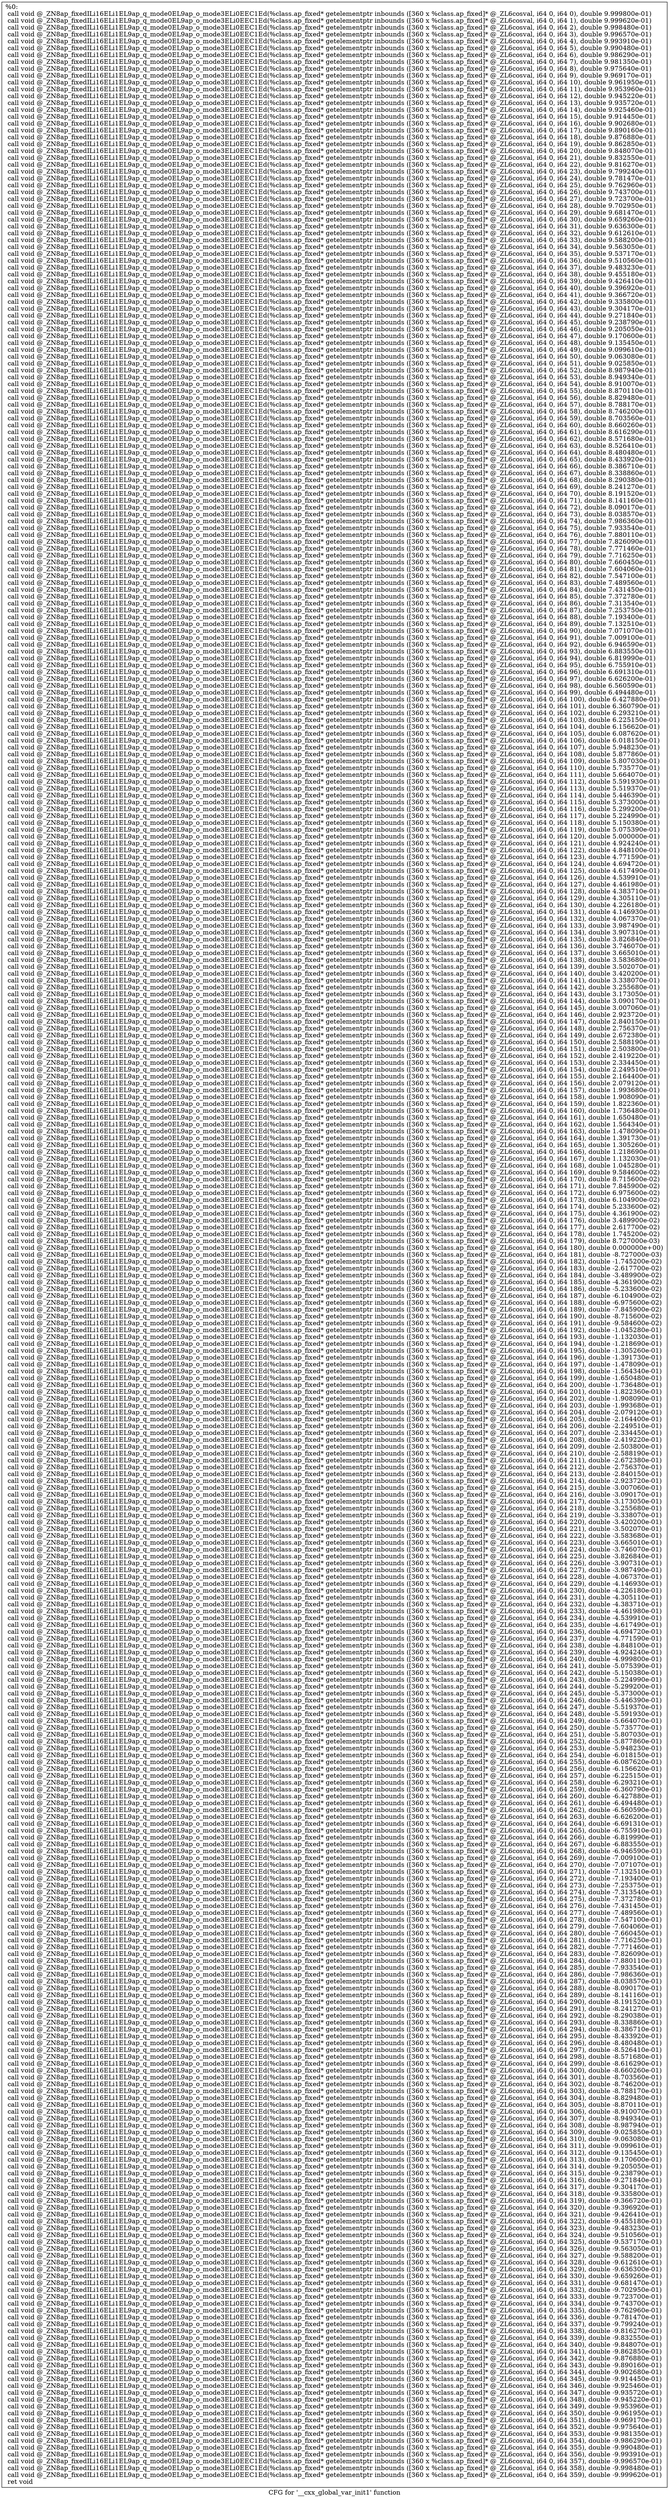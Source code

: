 digraph "CFG for '__cxx_global_var_init1' function" {
	label="CFG for '__cxx_global_var_init1' function";

	Node0x17f7df0 [shape=record,label="{%0:\l  call void @_ZN8ap_fixedILi16ELi1EL9ap_q_mode0EL9ap_o_mode3ELi0EEC1Ed(%class.ap_fixed* getelementptr inbounds ([360 x %class.ap_fixed]* @_ZL6cosval, i64 0, i64 0), double 9.999800e-01)\l  call void @_ZN8ap_fixedILi16ELi1EL9ap_q_mode0EL9ap_o_mode3ELi0EEC1Ed(%class.ap_fixed* getelementptr inbounds ([360 x %class.ap_fixed]* @_ZL6cosval, i64 0, i64 1), double 9.999620e-01)\l  call void @_ZN8ap_fixedILi16ELi1EL9ap_q_mode0EL9ap_o_mode3ELi0EEC1Ed(%class.ap_fixed* getelementptr inbounds ([360 x %class.ap_fixed]* @_ZL6cosval, i64 0, i64 2), double 9.998480e-01)\l  call void @_ZN8ap_fixedILi16ELi1EL9ap_q_mode0EL9ap_o_mode3ELi0EEC1Ed(%class.ap_fixed* getelementptr inbounds ([360 x %class.ap_fixed]* @_ZL6cosval, i64 0, i64 3), double 9.996570e-01)\l  call void @_ZN8ap_fixedILi16ELi1EL9ap_q_mode0EL9ap_o_mode3ELi0EEC1Ed(%class.ap_fixed* getelementptr inbounds ([360 x %class.ap_fixed]* @_ZL6cosval, i64 0, i64 4), double 9.993910e-01)\l  call void @_ZN8ap_fixedILi16ELi1EL9ap_q_mode0EL9ap_o_mode3ELi0EEC1Ed(%class.ap_fixed* getelementptr inbounds ([360 x %class.ap_fixed]* @_ZL6cosval, i64 0, i64 5), double 9.990480e-01)\l  call void @_ZN8ap_fixedILi16ELi1EL9ap_q_mode0EL9ap_o_mode3ELi0EEC1Ed(%class.ap_fixed* getelementptr inbounds ([360 x %class.ap_fixed]* @_ZL6cosval, i64 0, i64 6), double 9.986290e-01)\l  call void @_ZN8ap_fixedILi16ELi1EL9ap_q_mode0EL9ap_o_mode3ELi0EEC1Ed(%class.ap_fixed* getelementptr inbounds ([360 x %class.ap_fixed]* @_ZL6cosval, i64 0, i64 7), double 9.981350e-01)\l  call void @_ZN8ap_fixedILi16ELi1EL9ap_q_mode0EL9ap_o_mode3ELi0EEC1Ed(%class.ap_fixed* getelementptr inbounds ([360 x %class.ap_fixed]* @_ZL6cosval, i64 0, i64 8), double 9.975640e-01)\l  call void @_ZN8ap_fixedILi16ELi1EL9ap_q_mode0EL9ap_o_mode3ELi0EEC1Ed(%class.ap_fixed* getelementptr inbounds ([360 x %class.ap_fixed]* @_ZL6cosval, i64 0, i64 9), double 9.969170e-01)\l  call void @_ZN8ap_fixedILi16ELi1EL9ap_q_mode0EL9ap_o_mode3ELi0EEC1Ed(%class.ap_fixed* getelementptr inbounds ([360 x %class.ap_fixed]* @_ZL6cosval, i64 0, i64 10), double 9.961950e-01)\l  call void @_ZN8ap_fixedILi16ELi1EL9ap_q_mode0EL9ap_o_mode3ELi0EEC1Ed(%class.ap_fixed* getelementptr inbounds ([360 x %class.ap_fixed]* @_ZL6cosval, i64 0, i64 11), double 9.953960e-01)\l  call void @_ZN8ap_fixedILi16ELi1EL9ap_q_mode0EL9ap_o_mode3ELi0EEC1Ed(%class.ap_fixed* getelementptr inbounds ([360 x %class.ap_fixed]* @_ZL6cosval, i64 0, i64 12), double 9.945220e-01)\l  call void @_ZN8ap_fixedILi16ELi1EL9ap_q_mode0EL9ap_o_mode3ELi0EEC1Ed(%class.ap_fixed* getelementptr inbounds ([360 x %class.ap_fixed]* @_ZL6cosval, i64 0, i64 13), double 9.935720e-01)\l  call void @_ZN8ap_fixedILi16ELi1EL9ap_q_mode0EL9ap_o_mode3ELi0EEC1Ed(%class.ap_fixed* getelementptr inbounds ([360 x %class.ap_fixed]* @_ZL6cosval, i64 0, i64 14), double 9.925460e-01)\l  call void @_ZN8ap_fixedILi16ELi1EL9ap_q_mode0EL9ap_o_mode3ELi0EEC1Ed(%class.ap_fixed* getelementptr inbounds ([360 x %class.ap_fixed]* @_ZL6cosval, i64 0, i64 15), double 9.914450e-01)\l  call void @_ZN8ap_fixedILi16ELi1EL9ap_q_mode0EL9ap_o_mode3ELi0EEC1Ed(%class.ap_fixed* getelementptr inbounds ([360 x %class.ap_fixed]* @_ZL6cosval, i64 0, i64 16), double 9.902680e-01)\l  call void @_ZN8ap_fixedILi16ELi1EL9ap_q_mode0EL9ap_o_mode3ELi0EEC1Ed(%class.ap_fixed* getelementptr inbounds ([360 x %class.ap_fixed]* @_ZL6cosval, i64 0, i64 17), double 9.890160e-01)\l  call void @_ZN8ap_fixedILi16ELi1EL9ap_q_mode0EL9ap_o_mode3ELi0EEC1Ed(%class.ap_fixed* getelementptr inbounds ([360 x %class.ap_fixed]* @_ZL6cosval, i64 0, i64 18), double 9.876880e-01)\l  call void @_ZN8ap_fixedILi16ELi1EL9ap_q_mode0EL9ap_o_mode3ELi0EEC1Ed(%class.ap_fixed* getelementptr inbounds ([360 x %class.ap_fixed]* @_ZL6cosval, i64 0, i64 19), double 9.862850e-01)\l  call void @_ZN8ap_fixedILi16ELi1EL9ap_q_mode0EL9ap_o_mode3ELi0EEC1Ed(%class.ap_fixed* getelementptr inbounds ([360 x %class.ap_fixed]* @_ZL6cosval, i64 0, i64 20), double 9.848070e-01)\l  call void @_ZN8ap_fixedILi16ELi1EL9ap_q_mode0EL9ap_o_mode3ELi0EEC1Ed(%class.ap_fixed* getelementptr inbounds ([360 x %class.ap_fixed]* @_ZL6cosval, i64 0, i64 21), double 9.832550e-01)\l  call void @_ZN8ap_fixedILi16ELi1EL9ap_q_mode0EL9ap_o_mode3ELi0EEC1Ed(%class.ap_fixed* getelementptr inbounds ([360 x %class.ap_fixed]* @_ZL6cosval, i64 0, i64 22), double 9.816270e-01)\l  call void @_ZN8ap_fixedILi16ELi1EL9ap_q_mode0EL9ap_o_mode3ELi0EEC1Ed(%class.ap_fixed* getelementptr inbounds ([360 x %class.ap_fixed]* @_ZL6cosval, i64 0, i64 23), double 9.799240e-01)\l  call void @_ZN8ap_fixedILi16ELi1EL9ap_q_mode0EL9ap_o_mode3ELi0EEC1Ed(%class.ap_fixed* getelementptr inbounds ([360 x %class.ap_fixed]* @_ZL6cosval, i64 0, i64 24), double 9.781470e-01)\l  call void @_ZN8ap_fixedILi16ELi1EL9ap_q_mode0EL9ap_o_mode3ELi0EEC1Ed(%class.ap_fixed* getelementptr inbounds ([360 x %class.ap_fixed]* @_ZL6cosval, i64 0, i64 25), double 9.762960e-01)\l  call void @_ZN8ap_fixedILi16ELi1EL9ap_q_mode0EL9ap_o_mode3ELi0EEC1Ed(%class.ap_fixed* getelementptr inbounds ([360 x %class.ap_fixed]* @_ZL6cosval, i64 0, i64 26), double 9.743700e-01)\l  call void @_ZN8ap_fixedILi16ELi1EL9ap_q_mode0EL9ap_o_mode3ELi0EEC1Ed(%class.ap_fixed* getelementptr inbounds ([360 x %class.ap_fixed]* @_ZL6cosval, i64 0, i64 27), double 9.723700e-01)\l  call void @_ZN8ap_fixedILi16ELi1EL9ap_q_mode0EL9ap_o_mode3ELi0EEC1Ed(%class.ap_fixed* getelementptr inbounds ([360 x %class.ap_fixed]* @_ZL6cosval, i64 0, i64 28), double 9.702950e-01)\l  call void @_ZN8ap_fixedILi16ELi1EL9ap_q_mode0EL9ap_o_mode3ELi0EEC1Ed(%class.ap_fixed* getelementptr inbounds ([360 x %class.ap_fixed]* @_ZL6cosval, i64 0, i64 29), double 9.681470e-01)\l  call void @_ZN8ap_fixedILi16ELi1EL9ap_q_mode0EL9ap_o_mode3ELi0EEC1Ed(%class.ap_fixed* getelementptr inbounds ([360 x %class.ap_fixed]* @_ZL6cosval, i64 0, i64 30), double 9.659260e-01)\l  call void @_ZN8ap_fixedILi16ELi1EL9ap_q_mode0EL9ap_o_mode3ELi0EEC1Ed(%class.ap_fixed* getelementptr inbounds ([360 x %class.ap_fixed]* @_ZL6cosval, i64 0, i64 31), double 9.636300e-01)\l  call void @_ZN8ap_fixedILi16ELi1EL9ap_q_mode0EL9ap_o_mode3ELi0EEC1Ed(%class.ap_fixed* getelementptr inbounds ([360 x %class.ap_fixed]* @_ZL6cosval, i64 0, i64 32), double 9.612610e-01)\l  call void @_ZN8ap_fixedILi16ELi1EL9ap_q_mode0EL9ap_o_mode3ELi0EEC1Ed(%class.ap_fixed* getelementptr inbounds ([360 x %class.ap_fixed]* @_ZL6cosval, i64 0, i64 33), double 9.588200e-01)\l  call void @_ZN8ap_fixedILi16ELi1EL9ap_q_mode0EL9ap_o_mode3ELi0EEC1Ed(%class.ap_fixed* getelementptr inbounds ([360 x %class.ap_fixed]* @_ZL6cosval, i64 0, i64 34), double 9.563050e-01)\l  call void @_ZN8ap_fixedILi16ELi1EL9ap_q_mode0EL9ap_o_mode3ELi0EEC1Ed(%class.ap_fixed* getelementptr inbounds ([360 x %class.ap_fixed]* @_ZL6cosval, i64 0, i64 35), double 9.537170e-01)\l  call void @_ZN8ap_fixedILi16ELi1EL9ap_q_mode0EL9ap_o_mode3ELi0EEC1Ed(%class.ap_fixed* getelementptr inbounds ([360 x %class.ap_fixed]* @_ZL6cosval, i64 0, i64 36), double 9.510560e-01)\l  call void @_ZN8ap_fixedILi16ELi1EL9ap_q_mode0EL9ap_o_mode3ELi0EEC1Ed(%class.ap_fixed* getelementptr inbounds ([360 x %class.ap_fixed]* @_ZL6cosval, i64 0, i64 37), double 9.483230e-01)\l  call void @_ZN8ap_fixedILi16ELi1EL9ap_q_mode0EL9ap_o_mode3ELi0EEC1Ed(%class.ap_fixed* getelementptr inbounds ([360 x %class.ap_fixed]* @_ZL6cosval, i64 0, i64 38), double 9.455180e-01)\l  call void @_ZN8ap_fixedILi16ELi1EL9ap_q_mode0EL9ap_o_mode3ELi0EEC1Ed(%class.ap_fixed* getelementptr inbounds ([360 x %class.ap_fixed]* @_ZL6cosval, i64 0, i64 39), double 9.426410e-01)\l  call void @_ZN8ap_fixedILi16ELi1EL9ap_q_mode0EL9ap_o_mode3ELi0EEC1Ed(%class.ap_fixed* getelementptr inbounds ([360 x %class.ap_fixed]* @_ZL6cosval, i64 0, i64 40), double 9.396920e-01)\l  call void @_ZN8ap_fixedILi16ELi1EL9ap_q_mode0EL9ap_o_mode3ELi0EEC1Ed(%class.ap_fixed* getelementptr inbounds ([360 x %class.ap_fixed]* @_ZL6cosval, i64 0, i64 41), double 9.366720e-01)\l  call void @_ZN8ap_fixedILi16ELi1EL9ap_q_mode0EL9ap_o_mode3ELi0EEC1Ed(%class.ap_fixed* getelementptr inbounds ([360 x %class.ap_fixed]* @_ZL6cosval, i64 0, i64 42), double 9.335800e-01)\l  call void @_ZN8ap_fixedILi16ELi1EL9ap_q_mode0EL9ap_o_mode3ELi0EEC1Ed(%class.ap_fixed* getelementptr inbounds ([360 x %class.ap_fixed]* @_ZL6cosval, i64 0, i64 43), double 9.304170e-01)\l  call void @_ZN8ap_fixedILi16ELi1EL9ap_q_mode0EL9ap_o_mode3ELi0EEC1Ed(%class.ap_fixed* getelementptr inbounds ([360 x %class.ap_fixed]* @_ZL6cosval, i64 0, i64 44), double 9.271840e-01)\l  call void @_ZN8ap_fixedILi16ELi1EL9ap_q_mode0EL9ap_o_mode3ELi0EEC1Ed(%class.ap_fixed* getelementptr inbounds ([360 x %class.ap_fixed]* @_ZL6cosval, i64 0, i64 45), double 9.238790e-01)\l  call void @_ZN8ap_fixedILi16ELi1EL9ap_q_mode0EL9ap_o_mode3ELi0EEC1Ed(%class.ap_fixed* getelementptr inbounds ([360 x %class.ap_fixed]* @_ZL6cosval, i64 0, i64 46), double 9.205050e-01)\l  call void @_ZN8ap_fixedILi16ELi1EL9ap_q_mode0EL9ap_o_mode3ELi0EEC1Ed(%class.ap_fixed* getelementptr inbounds ([360 x %class.ap_fixed]* @_ZL6cosval, i64 0, i64 47), double 9.170600e-01)\l  call void @_ZN8ap_fixedILi16ELi1EL9ap_q_mode0EL9ap_o_mode3ELi0EEC1Ed(%class.ap_fixed* getelementptr inbounds ([360 x %class.ap_fixed]* @_ZL6cosval, i64 0, i64 48), double 9.135450e-01)\l  call void @_ZN8ap_fixedILi16ELi1EL9ap_q_mode0EL9ap_o_mode3ELi0EEC1Ed(%class.ap_fixed* getelementptr inbounds ([360 x %class.ap_fixed]* @_ZL6cosval, i64 0, i64 49), double 9.099610e-01)\l  call void @_ZN8ap_fixedILi16ELi1EL9ap_q_mode0EL9ap_o_mode3ELi0EEC1Ed(%class.ap_fixed* getelementptr inbounds ([360 x %class.ap_fixed]* @_ZL6cosval, i64 0, i64 50), double 9.063080e-01)\l  call void @_ZN8ap_fixedILi16ELi1EL9ap_q_mode0EL9ap_o_mode3ELi0EEC1Ed(%class.ap_fixed* getelementptr inbounds ([360 x %class.ap_fixed]* @_ZL6cosval, i64 0, i64 51), double 9.025850e-01)\l  call void @_ZN8ap_fixedILi16ELi1EL9ap_q_mode0EL9ap_o_mode3ELi0EEC1Ed(%class.ap_fixed* getelementptr inbounds ([360 x %class.ap_fixed]* @_ZL6cosval, i64 0, i64 52), double 8.987940e-01)\l  call void @_ZN8ap_fixedILi16ELi1EL9ap_q_mode0EL9ap_o_mode3ELi0EEC1Ed(%class.ap_fixed* getelementptr inbounds ([360 x %class.ap_fixed]* @_ZL6cosval, i64 0, i64 53), double 8.949340e-01)\l  call void @_ZN8ap_fixedILi16ELi1EL9ap_q_mode0EL9ap_o_mode3ELi0EEC1Ed(%class.ap_fixed* getelementptr inbounds ([360 x %class.ap_fixed]* @_ZL6cosval, i64 0, i64 54), double 8.910070e-01)\l  call void @_ZN8ap_fixedILi16ELi1EL9ap_q_mode0EL9ap_o_mode3ELi0EEC1Ed(%class.ap_fixed* getelementptr inbounds ([360 x %class.ap_fixed]* @_ZL6cosval, i64 0, i64 55), double 8.870110e-01)\l  call void @_ZN8ap_fixedILi16ELi1EL9ap_q_mode0EL9ap_o_mode3ELi0EEC1Ed(%class.ap_fixed* getelementptr inbounds ([360 x %class.ap_fixed]* @_ZL6cosval, i64 0, i64 56), double 8.829480e-01)\l  call void @_ZN8ap_fixedILi16ELi1EL9ap_q_mode0EL9ap_o_mode3ELi0EEC1Ed(%class.ap_fixed* getelementptr inbounds ([360 x %class.ap_fixed]* @_ZL6cosval, i64 0, i64 57), double 8.788170e-01)\l  call void @_ZN8ap_fixedILi16ELi1EL9ap_q_mode0EL9ap_o_mode3ELi0EEC1Ed(%class.ap_fixed* getelementptr inbounds ([360 x %class.ap_fixed]* @_ZL6cosval, i64 0, i64 58), double 8.746200e-01)\l  call void @_ZN8ap_fixedILi16ELi1EL9ap_q_mode0EL9ap_o_mode3ELi0EEC1Ed(%class.ap_fixed* getelementptr inbounds ([360 x %class.ap_fixed]* @_ZL6cosval, i64 0, i64 59), double 8.703560e-01)\l  call void @_ZN8ap_fixedILi16ELi1EL9ap_q_mode0EL9ap_o_mode3ELi0EEC1Ed(%class.ap_fixed* getelementptr inbounds ([360 x %class.ap_fixed]* @_ZL6cosval, i64 0, i64 60), double 8.660260e-01)\l  call void @_ZN8ap_fixedILi16ELi1EL9ap_q_mode0EL9ap_o_mode3ELi0EEC1Ed(%class.ap_fixed* getelementptr inbounds ([360 x %class.ap_fixed]* @_ZL6cosval, i64 0, i64 61), double 8.616290e-01)\l  call void @_ZN8ap_fixedILi16ELi1EL9ap_q_mode0EL9ap_o_mode3ELi0EEC1Ed(%class.ap_fixed* getelementptr inbounds ([360 x %class.ap_fixed]* @_ZL6cosval, i64 0, i64 62), double 8.571680e-01)\l  call void @_ZN8ap_fixedILi16ELi1EL9ap_q_mode0EL9ap_o_mode3ELi0EEC1Ed(%class.ap_fixed* getelementptr inbounds ([360 x %class.ap_fixed]* @_ZL6cosval, i64 0, i64 63), double 8.526410e-01)\l  call void @_ZN8ap_fixedILi16ELi1EL9ap_q_mode0EL9ap_o_mode3ELi0EEC1Ed(%class.ap_fixed* getelementptr inbounds ([360 x %class.ap_fixed]* @_ZL6cosval, i64 0, i64 64), double 8.480480e-01)\l  call void @_ZN8ap_fixedILi16ELi1EL9ap_q_mode0EL9ap_o_mode3ELi0EEC1Ed(%class.ap_fixed* getelementptr inbounds ([360 x %class.ap_fixed]* @_ZL6cosval, i64 0, i64 65), double 8.433920e-01)\l  call void @_ZN8ap_fixedILi16ELi1EL9ap_q_mode0EL9ap_o_mode3ELi0EEC1Ed(%class.ap_fixed* getelementptr inbounds ([360 x %class.ap_fixed]* @_ZL6cosval, i64 0, i64 66), double 8.386710e-01)\l  call void @_ZN8ap_fixedILi16ELi1EL9ap_q_mode0EL9ap_o_mode3ELi0EEC1Ed(%class.ap_fixed* getelementptr inbounds ([360 x %class.ap_fixed]* @_ZL6cosval, i64 0, i64 67), double 8.338860e-01)\l  call void @_ZN8ap_fixedILi16ELi1EL9ap_q_mode0EL9ap_o_mode3ELi0EEC1Ed(%class.ap_fixed* getelementptr inbounds ([360 x %class.ap_fixed]* @_ZL6cosval, i64 0, i64 68), double 8.290380e-01)\l  call void @_ZN8ap_fixedILi16ELi1EL9ap_q_mode0EL9ap_o_mode3ELi0EEC1Ed(%class.ap_fixed* getelementptr inbounds ([360 x %class.ap_fixed]* @_ZL6cosval, i64 0, i64 69), double 8.241270e-01)\l  call void @_ZN8ap_fixedILi16ELi1EL9ap_q_mode0EL9ap_o_mode3ELi0EEC1Ed(%class.ap_fixed* getelementptr inbounds ([360 x %class.ap_fixed]* @_ZL6cosval, i64 0, i64 70), double 8.191520e-01)\l  call void @_ZN8ap_fixedILi16ELi1EL9ap_q_mode0EL9ap_o_mode3ELi0EEC1Ed(%class.ap_fixed* getelementptr inbounds ([360 x %class.ap_fixed]* @_ZL6cosval, i64 0, i64 71), double 8.141160e-01)\l  call void @_ZN8ap_fixedILi16ELi1EL9ap_q_mode0EL9ap_o_mode3ELi0EEC1Ed(%class.ap_fixed* getelementptr inbounds ([360 x %class.ap_fixed]* @_ZL6cosval, i64 0, i64 72), double 8.090170e-01)\l  call void @_ZN8ap_fixedILi16ELi1EL9ap_q_mode0EL9ap_o_mode3ELi0EEC1Ed(%class.ap_fixed* getelementptr inbounds ([360 x %class.ap_fixed]* @_ZL6cosval, i64 0, i64 73), double 8.038570e-01)\l  call void @_ZN8ap_fixedILi16ELi1EL9ap_q_mode0EL9ap_o_mode3ELi0EEC1Ed(%class.ap_fixed* getelementptr inbounds ([360 x %class.ap_fixed]* @_ZL6cosval, i64 0, i64 74), double 7.986360e-01)\l  call void @_ZN8ap_fixedILi16ELi1EL9ap_q_mode0EL9ap_o_mode3ELi0EEC1Ed(%class.ap_fixed* getelementptr inbounds ([360 x %class.ap_fixed]* @_ZL6cosval, i64 0, i64 75), double 7.933540e-01)\l  call void @_ZN8ap_fixedILi16ELi1EL9ap_q_mode0EL9ap_o_mode3ELi0EEC1Ed(%class.ap_fixed* getelementptr inbounds ([360 x %class.ap_fixed]* @_ZL6cosval, i64 0, i64 76), double 7.880110e-01)\l  call void @_ZN8ap_fixedILi16ELi1EL9ap_q_mode0EL9ap_o_mode3ELi0EEC1Ed(%class.ap_fixed* getelementptr inbounds ([360 x %class.ap_fixed]* @_ZL6cosval, i64 0, i64 77), double 7.826090e-01)\l  call void @_ZN8ap_fixedILi16ELi1EL9ap_q_mode0EL9ap_o_mode3ELi0EEC1Ed(%class.ap_fixed* getelementptr inbounds ([360 x %class.ap_fixed]* @_ZL6cosval, i64 0, i64 78), double 7.771460e-01)\l  call void @_ZN8ap_fixedILi16ELi1EL9ap_q_mode0EL9ap_o_mode3ELi0EEC1Ed(%class.ap_fixed* getelementptr inbounds ([360 x %class.ap_fixed]* @_ZL6cosval, i64 0, i64 79), double 7.716250e-01)\l  call void @_ZN8ap_fixedILi16ELi1EL9ap_q_mode0EL9ap_o_mode3ELi0EEC1Ed(%class.ap_fixed* getelementptr inbounds ([360 x %class.ap_fixed]* @_ZL6cosval, i64 0, i64 80), double 7.660450e-01)\l  call void @_ZN8ap_fixedILi16ELi1EL9ap_q_mode0EL9ap_o_mode3ELi0EEC1Ed(%class.ap_fixed* getelementptr inbounds ([360 x %class.ap_fixed]* @_ZL6cosval, i64 0, i64 81), double 7.604060e-01)\l  call void @_ZN8ap_fixedILi16ELi1EL9ap_q_mode0EL9ap_o_mode3ELi0EEC1Ed(%class.ap_fixed* getelementptr inbounds ([360 x %class.ap_fixed]* @_ZL6cosval, i64 0, i64 82), double 7.547100e-01)\l  call void @_ZN8ap_fixedILi16ELi1EL9ap_q_mode0EL9ap_o_mode3ELi0EEC1Ed(%class.ap_fixed* getelementptr inbounds ([360 x %class.ap_fixed]* @_ZL6cosval, i64 0, i64 83), double 7.489560e-01)\l  call void @_ZN8ap_fixedILi16ELi1EL9ap_q_mode0EL9ap_o_mode3ELi0EEC1Ed(%class.ap_fixed* getelementptr inbounds ([360 x %class.ap_fixed]* @_ZL6cosval, i64 0, i64 84), double 7.431450e-01)\l  call void @_ZN8ap_fixedILi16ELi1EL9ap_q_mode0EL9ap_o_mode3ELi0EEC1Ed(%class.ap_fixed* getelementptr inbounds ([360 x %class.ap_fixed]* @_ZL6cosval, i64 0, i64 85), double 7.372780e-01)\l  call void @_ZN8ap_fixedILi16ELi1EL9ap_q_mode0EL9ap_o_mode3ELi0EEC1Ed(%class.ap_fixed* getelementptr inbounds ([360 x %class.ap_fixed]* @_ZL6cosval, i64 0, i64 86), double 7.313540e-01)\l  call void @_ZN8ap_fixedILi16ELi1EL9ap_q_mode0EL9ap_o_mode3ELi0EEC1Ed(%class.ap_fixed* getelementptr inbounds ([360 x %class.ap_fixed]* @_ZL6cosval, i64 0, i64 87), double 7.253750e-01)\l  call void @_ZN8ap_fixedILi16ELi1EL9ap_q_mode0EL9ap_o_mode3ELi0EEC1Ed(%class.ap_fixed* getelementptr inbounds ([360 x %class.ap_fixed]* @_ZL6cosval, i64 0, i64 88), double 7.193400e-01)\l  call void @_ZN8ap_fixedILi16ELi1EL9ap_q_mode0EL9ap_o_mode3ELi0EEC1Ed(%class.ap_fixed* getelementptr inbounds ([360 x %class.ap_fixed]* @_ZL6cosval, i64 0, i64 89), double 7.132510e-01)\l  call void @_ZN8ap_fixedILi16ELi1EL9ap_q_mode0EL9ap_o_mode3ELi0EEC1Ed(%class.ap_fixed* getelementptr inbounds ([360 x %class.ap_fixed]* @_ZL6cosval, i64 0, i64 90), double 7.071070e-01)\l  call void @_ZN8ap_fixedILi16ELi1EL9ap_q_mode0EL9ap_o_mode3ELi0EEC1Ed(%class.ap_fixed* getelementptr inbounds ([360 x %class.ap_fixed]* @_ZL6cosval, i64 0, i64 91), double 7.009100e-01)\l  call void @_ZN8ap_fixedILi16ELi1EL9ap_q_mode0EL9ap_o_mode3ELi0EEC1Ed(%class.ap_fixed* getelementptr inbounds ([360 x %class.ap_fixed]* @_ZL6cosval, i64 0, i64 92), double 6.946590e-01)\l  call void @_ZN8ap_fixedILi16ELi1EL9ap_q_mode0EL9ap_o_mode3ELi0EEC1Ed(%class.ap_fixed* getelementptr inbounds ([360 x %class.ap_fixed]* @_ZL6cosval, i64 0, i64 93), double 6.883550e-01)\l  call void @_ZN8ap_fixedILi16ELi1EL9ap_q_mode0EL9ap_o_mode3ELi0EEC1Ed(%class.ap_fixed* getelementptr inbounds ([360 x %class.ap_fixed]* @_ZL6cosval, i64 0, i64 94), double 6.819990e-01)\l  call void @_ZN8ap_fixedILi16ELi1EL9ap_q_mode0EL9ap_o_mode3ELi0EEC1Ed(%class.ap_fixed* getelementptr inbounds ([360 x %class.ap_fixed]* @_ZL6cosval, i64 0, i64 95), double 6.755910e-01)\l  call void @_ZN8ap_fixedILi16ELi1EL9ap_q_mode0EL9ap_o_mode3ELi0EEC1Ed(%class.ap_fixed* getelementptr inbounds ([360 x %class.ap_fixed]* @_ZL6cosval, i64 0, i64 96), double 6.691310e-01)\l  call void @_ZN8ap_fixedILi16ELi1EL9ap_q_mode0EL9ap_o_mode3ELi0EEC1Ed(%class.ap_fixed* getelementptr inbounds ([360 x %class.ap_fixed]* @_ZL6cosval, i64 0, i64 97), double 6.626200e-01)\l  call void @_ZN8ap_fixedILi16ELi1EL9ap_q_mode0EL9ap_o_mode3ELi0EEC1Ed(%class.ap_fixed* getelementptr inbounds ([360 x %class.ap_fixed]* @_ZL6cosval, i64 0, i64 98), double 6.560590e-01)\l  call void @_ZN8ap_fixedILi16ELi1EL9ap_q_mode0EL9ap_o_mode3ELi0EEC1Ed(%class.ap_fixed* getelementptr inbounds ([360 x %class.ap_fixed]* @_ZL6cosval, i64 0, i64 99), double 6.494480e-01)\l  call void @_ZN8ap_fixedILi16ELi1EL9ap_q_mode0EL9ap_o_mode3ELi0EEC1Ed(%class.ap_fixed* getelementptr inbounds ([360 x %class.ap_fixed]* @_ZL6cosval, i64 0, i64 100), double 6.427880e-01)\l  call void @_ZN8ap_fixedILi16ELi1EL9ap_q_mode0EL9ap_o_mode3ELi0EEC1Ed(%class.ap_fixed* getelementptr inbounds ([360 x %class.ap_fixed]* @_ZL6cosval, i64 0, i64 101), double 6.360790e-01)\l  call void @_ZN8ap_fixedILi16ELi1EL9ap_q_mode0EL9ap_o_mode3ELi0EEC1Ed(%class.ap_fixed* getelementptr inbounds ([360 x %class.ap_fixed]* @_ZL6cosval, i64 0, i64 102), double 6.293210e-01)\l  call void @_ZN8ap_fixedILi16ELi1EL9ap_q_mode0EL9ap_o_mode3ELi0EEC1Ed(%class.ap_fixed* getelementptr inbounds ([360 x %class.ap_fixed]* @_ZL6cosval, i64 0, i64 103), double 6.225150e-01)\l  call void @_ZN8ap_fixedILi16ELi1EL9ap_q_mode0EL9ap_o_mode3ELi0EEC1Ed(%class.ap_fixed* getelementptr inbounds ([360 x %class.ap_fixed]* @_ZL6cosval, i64 0, i64 104), double 6.156620e-01)\l  call void @_ZN8ap_fixedILi16ELi1EL9ap_q_mode0EL9ap_o_mode3ELi0EEC1Ed(%class.ap_fixed* getelementptr inbounds ([360 x %class.ap_fixed]* @_ZL6cosval, i64 0, i64 105), double 6.087620e-01)\l  call void @_ZN8ap_fixedILi16ELi1EL9ap_q_mode0EL9ap_o_mode3ELi0EEC1Ed(%class.ap_fixed* getelementptr inbounds ([360 x %class.ap_fixed]* @_ZL6cosval, i64 0, i64 106), double 6.018150e-01)\l  call void @_ZN8ap_fixedILi16ELi1EL9ap_q_mode0EL9ap_o_mode3ELi0EEC1Ed(%class.ap_fixed* getelementptr inbounds ([360 x %class.ap_fixed]* @_ZL6cosval, i64 0, i64 107), double 5.948230e-01)\l  call void @_ZN8ap_fixedILi16ELi1EL9ap_q_mode0EL9ap_o_mode3ELi0EEC1Ed(%class.ap_fixed* getelementptr inbounds ([360 x %class.ap_fixed]* @_ZL6cosval, i64 0, i64 108), double 5.877860e-01)\l  call void @_ZN8ap_fixedILi16ELi1EL9ap_q_mode0EL9ap_o_mode3ELi0EEC1Ed(%class.ap_fixed* getelementptr inbounds ([360 x %class.ap_fixed]* @_ZL6cosval, i64 0, i64 109), double 5.807030e-01)\l  call void @_ZN8ap_fixedILi16ELi1EL9ap_q_mode0EL9ap_o_mode3ELi0EEC1Ed(%class.ap_fixed* getelementptr inbounds ([360 x %class.ap_fixed]* @_ZL6cosval, i64 0, i64 110), double 5.735770e-01)\l  call void @_ZN8ap_fixedILi16ELi1EL9ap_q_mode0EL9ap_o_mode3ELi0EEC1Ed(%class.ap_fixed* getelementptr inbounds ([360 x %class.ap_fixed]* @_ZL6cosval, i64 0, i64 111), double 5.664070e-01)\l  call void @_ZN8ap_fixedILi16ELi1EL9ap_q_mode0EL9ap_o_mode3ELi0EEC1Ed(%class.ap_fixed* getelementptr inbounds ([360 x %class.ap_fixed]* @_ZL6cosval, i64 0, i64 112), double 5.591930e-01)\l  call void @_ZN8ap_fixedILi16ELi1EL9ap_q_mode0EL9ap_o_mode3ELi0EEC1Ed(%class.ap_fixed* getelementptr inbounds ([360 x %class.ap_fixed]* @_ZL6cosval, i64 0, i64 113), double 5.519370e-01)\l  call void @_ZN8ap_fixedILi16ELi1EL9ap_q_mode0EL9ap_o_mode3ELi0EEC1Ed(%class.ap_fixed* getelementptr inbounds ([360 x %class.ap_fixed]* @_ZL6cosval, i64 0, i64 114), double 5.446390e-01)\l  call void @_ZN8ap_fixedILi16ELi1EL9ap_q_mode0EL9ap_o_mode3ELi0EEC1Ed(%class.ap_fixed* getelementptr inbounds ([360 x %class.ap_fixed]* @_ZL6cosval, i64 0, i64 115), double 5.373000e-01)\l  call void @_ZN8ap_fixedILi16ELi1EL9ap_q_mode0EL9ap_o_mode3ELi0EEC1Ed(%class.ap_fixed* getelementptr inbounds ([360 x %class.ap_fixed]* @_ZL6cosval, i64 0, i64 116), double 5.299200e-01)\l  call void @_ZN8ap_fixedILi16ELi1EL9ap_q_mode0EL9ap_o_mode3ELi0EEC1Ed(%class.ap_fixed* getelementptr inbounds ([360 x %class.ap_fixed]* @_ZL6cosval, i64 0, i64 117), double 5.224990e-01)\l  call void @_ZN8ap_fixedILi16ELi1EL9ap_q_mode0EL9ap_o_mode3ELi0EEC1Ed(%class.ap_fixed* getelementptr inbounds ([360 x %class.ap_fixed]* @_ZL6cosval, i64 0, i64 118), double 5.150380e-01)\l  call void @_ZN8ap_fixedILi16ELi1EL9ap_q_mode0EL9ap_o_mode3ELi0EEC1Ed(%class.ap_fixed* getelementptr inbounds ([360 x %class.ap_fixed]* @_ZL6cosval, i64 0, i64 119), double 5.075390e-01)\l  call void @_ZN8ap_fixedILi16ELi1EL9ap_q_mode0EL9ap_o_mode3ELi0EEC1Ed(%class.ap_fixed* getelementptr inbounds ([360 x %class.ap_fixed]* @_ZL6cosval, i64 0, i64 120), double 5.000000e-01)\l  call void @_ZN8ap_fixedILi16ELi1EL9ap_q_mode0EL9ap_o_mode3ELi0EEC1Ed(%class.ap_fixed* getelementptr inbounds ([360 x %class.ap_fixed]* @_ZL6cosval, i64 0, i64 121), double 4.924240e-01)\l  call void @_ZN8ap_fixedILi16ELi1EL9ap_q_mode0EL9ap_o_mode3ELi0EEC1Ed(%class.ap_fixed* getelementptr inbounds ([360 x %class.ap_fixed]* @_ZL6cosval, i64 0, i64 122), double 4.848100e-01)\l  call void @_ZN8ap_fixedILi16ELi1EL9ap_q_mode0EL9ap_o_mode3ELi0EEC1Ed(%class.ap_fixed* getelementptr inbounds ([360 x %class.ap_fixed]* @_ZL6cosval, i64 0, i64 123), double 4.771590e-01)\l  call void @_ZN8ap_fixedILi16ELi1EL9ap_q_mode0EL9ap_o_mode3ELi0EEC1Ed(%class.ap_fixed* getelementptr inbounds ([360 x %class.ap_fixed]* @_ZL6cosval, i64 0, i64 124), double 4.694720e-01)\l  call void @_ZN8ap_fixedILi16ELi1EL9ap_q_mode0EL9ap_o_mode3ELi0EEC1Ed(%class.ap_fixed* getelementptr inbounds ([360 x %class.ap_fixed]* @_ZL6cosval, i64 0, i64 125), double 4.617490e-01)\l  call void @_ZN8ap_fixedILi16ELi1EL9ap_q_mode0EL9ap_o_mode3ELi0EEC1Ed(%class.ap_fixed* getelementptr inbounds ([360 x %class.ap_fixed]* @_ZL6cosval, i64 0, i64 126), double 4.539910e-01)\l  call void @_ZN8ap_fixedILi16ELi1EL9ap_q_mode0EL9ap_o_mode3ELi0EEC1Ed(%class.ap_fixed* getelementptr inbounds ([360 x %class.ap_fixed]* @_ZL6cosval, i64 0, i64 127), double 4.461980e-01)\l  call void @_ZN8ap_fixedILi16ELi1EL9ap_q_mode0EL9ap_o_mode3ELi0EEC1Ed(%class.ap_fixed* getelementptr inbounds ([360 x %class.ap_fixed]* @_ZL6cosval, i64 0, i64 128), double 4.383710e-01)\l  call void @_ZN8ap_fixedILi16ELi1EL9ap_q_mode0EL9ap_o_mode3ELi0EEC1Ed(%class.ap_fixed* getelementptr inbounds ([360 x %class.ap_fixed]* @_ZL6cosval, i64 0, i64 129), double 4.305110e-01)\l  call void @_ZN8ap_fixedILi16ELi1EL9ap_q_mode0EL9ap_o_mode3ELi0EEC1Ed(%class.ap_fixed* getelementptr inbounds ([360 x %class.ap_fixed]* @_ZL6cosval, i64 0, i64 130), double 4.226180e-01)\l  call void @_ZN8ap_fixedILi16ELi1EL9ap_q_mode0EL9ap_o_mode3ELi0EEC1Ed(%class.ap_fixed* getelementptr inbounds ([360 x %class.ap_fixed]* @_ZL6cosval, i64 0, i64 131), double 4.146930e-01)\l  call void @_ZN8ap_fixedILi16ELi1EL9ap_q_mode0EL9ap_o_mode3ELi0EEC1Ed(%class.ap_fixed* getelementptr inbounds ([360 x %class.ap_fixed]* @_ZL6cosval, i64 0, i64 132), double 4.067370e-01)\l  call void @_ZN8ap_fixedILi16ELi1EL9ap_q_mode0EL9ap_o_mode3ELi0EEC1Ed(%class.ap_fixed* getelementptr inbounds ([360 x %class.ap_fixed]* @_ZL6cosval, i64 0, i64 133), double 3.987490e-01)\l  call void @_ZN8ap_fixedILi16ELi1EL9ap_q_mode0EL9ap_o_mode3ELi0EEC1Ed(%class.ap_fixed* getelementptr inbounds ([360 x %class.ap_fixed]* @_ZL6cosval, i64 0, i64 134), double 3.907310e-01)\l  call void @_ZN8ap_fixedILi16ELi1EL9ap_q_mode0EL9ap_o_mode3ELi0EEC1Ed(%class.ap_fixed* getelementptr inbounds ([360 x %class.ap_fixed]* @_ZL6cosval, i64 0, i64 135), double 3.826840e-01)\l  call void @_ZN8ap_fixedILi16ELi1EL9ap_q_mode0EL9ap_o_mode3ELi0EEC1Ed(%class.ap_fixed* getelementptr inbounds ([360 x %class.ap_fixed]* @_ZL6cosval, i64 0, i64 136), double 3.746070e-01)\l  call void @_ZN8ap_fixedILi16ELi1EL9ap_q_mode0EL9ap_o_mode3ELi0EEC1Ed(%class.ap_fixed* getelementptr inbounds ([360 x %class.ap_fixed]* @_ZL6cosval, i64 0, i64 137), double 3.665010e-01)\l  call void @_ZN8ap_fixedILi16ELi1EL9ap_q_mode0EL9ap_o_mode3ELi0EEC1Ed(%class.ap_fixed* getelementptr inbounds ([360 x %class.ap_fixed]* @_ZL6cosval, i64 0, i64 138), double 3.583680e-01)\l  call void @_ZN8ap_fixedILi16ELi1EL9ap_q_mode0EL9ap_o_mode3ELi0EEC1Ed(%class.ap_fixed* getelementptr inbounds ([360 x %class.ap_fixed]* @_ZL6cosval, i64 0, i64 139), double 3.502070e-01)\l  call void @_ZN8ap_fixedILi16ELi1EL9ap_q_mode0EL9ap_o_mode3ELi0EEC1Ed(%class.ap_fixed* getelementptr inbounds ([360 x %class.ap_fixed]* @_ZL6cosval, i64 0, i64 140), double 3.420200e-01)\l  call void @_ZN8ap_fixedILi16ELi1EL9ap_q_mode0EL9ap_o_mode3ELi0EEC1Ed(%class.ap_fixed* getelementptr inbounds ([360 x %class.ap_fixed]* @_ZL6cosval, i64 0, i64 141), double 3.338070e-01)\l  call void @_ZN8ap_fixedILi16ELi1EL9ap_q_mode0EL9ap_o_mode3ELi0EEC1Ed(%class.ap_fixed* getelementptr inbounds ([360 x %class.ap_fixed]* @_ZL6cosval, i64 0, i64 142), double 3.255680e-01)\l  call void @_ZN8ap_fixedILi16ELi1EL9ap_q_mode0EL9ap_o_mode3ELi0EEC1Ed(%class.ap_fixed* getelementptr inbounds ([360 x %class.ap_fixed]* @_ZL6cosval, i64 0, i64 143), double 3.173050e-01)\l  call void @_ZN8ap_fixedILi16ELi1EL9ap_q_mode0EL9ap_o_mode3ELi0EEC1Ed(%class.ap_fixed* getelementptr inbounds ([360 x %class.ap_fixed]* @_ZL6cosval, i64 0, i64 144), double 3.090170e-01)\l  call void @_ZN8ap_fixedILi16ELi1EL9ap_q_mode0EL9ap_o_mode3ELi0EEC1Ed(%class.ap_fixed* getelementptr inbounds ([360 x %class.ap_fixed]* @_ZL6cosval, i64 0, i64 145), double 3.007060e-01)\l  call void @_ZN8ap_fixedILi16ELi1EL9ap_q_mode0EL9ap_o_mode3ELi0EEC1Ed(%class.ap_fixed* getelementptr inbounds ([360 x %class.ap_fixed]* @_ZL6cosval, i64 0, i64 146), double 2.923720e-01)\l  call void @_ZN8ap_fixedILi16ELi1EL9ap_q_mode0EL9ap_o_mode3ELi0EEC1Ed(%class.ap_fixed* getelementptr inbounds ([360 x %class.ap_fixed]* @_ZL6cosval, i64 0, i64 147), double 2.840150e-01)\l  call void @_ZN8ap_fixedILi16ELi1EL9ap_q_mode0EL9ap_o_mode3ELi0EEC1Ed(%class.ap_fixed* getelementptr inbounds ([360 x %class.ap_fixed]* @_ZL6cosval, i64 0, i64 148), double 2.756370e-01)\l  call void @_ZN8ap_fixedILi16ELi1EL9ap_q_mode0EL9ap_o_mode3ELi0EEC1Ed(%class.ap_fixed* getelementptr inbounds ([360 x %class.ap_fixed]* @_ZL6cosval, i64 0, i64 149), double 2.672380e-01)\l  call void @_ZN8ap_fixedILi16ELi1EL9ap_q_mode0EL9ap_o_mode3ELi0EEC1Ed(%class.ap_fixed* getelementptr inbounds ([360 x %class.ap_fixed]* @_ZL6cosval, i64 0, i64 150), double 2.588190e-01)\l  call void @_ZN8ap_fixedILi16ELi1EL9ap_q_mode0EL9ap_o_mode3ELi0EEC1Ed(%class.ap_fixed* getelementptr inbounds ([360 x %class.ap_fixed]* @_ZL6cosval, i64 0, i64 151), double 2.503800e-01)\l  call void @_ZN8ap_fixedILi16ELi1EL9ap_q_mode0EL9ap_o_mode3ELi0EEC1Ed(%class.ap_fixed* getelementptr inbounds ([360 x %class.ap_fixed]* @_ZL6cosval, i64 0, i64 152), double 2.419220e-01)\l  call void @_ZN8ap_fixedILi16ELi1EL9ap_q_mode0EL9ap_o_mode3ELi0EEC1Ed(%class.ap_fixed* getelementptr inbounds ([360 x %class.ap_fixed]* @_ZL6cosval, i64 0, i64 153), double 2.334450e-01)\l  call void @_ZN8ap_fixedILi16ELi1EL9ap_q_mode0EL9ap_o_mode3ELi0EEC1Ed(%class.ap_fixed* getelementptr inbounds ([360 x %class.ap_fixed]* @_ZL6cosval, i64 0, i64 154), double 2.249510e-01)\l  call void @_ZN8ap_fixedILi16ELi1EL9ap_q_mode0EL9ap_o_mode3ELi0EEC1Ed(%class.ap_fixed* getelementptr inbounds ([360 x %class.ap_fixed]* @_ZL6cosval, i64 0, i64 155), double 2.164400e-01)\l  call void @_ZN8ap_fixedILi16ELi1EL9ap_q_mode0EL9ap_o_mode3ELi0EEC1Ed(%class.ap_fixed* getelementptr inbounds ([360 x %class.ap_fixed]* @_ZL6cosval, i64 0, i64 156), double 2.079120e-01)\l  call void @_ZN8ap_fixedILi16ELi1EL9ap_q_mode0EL9ap_o_mode3ELi0EEC1Ed(%class.ap_fixed* getelementptr inbounds ([360 x %class.ap_fixed]* @_ZL6cosval, i64 0, i64 157), double 1.993680e-01)\l  call void @_ZN8ap_fixedILi16ELi1EL9ap_q_mode0EL9ap_o_mode3ELi0EEC1Ed(%class.ap_fixed* getelementptr inbounds ([360 x %class.ap_fixed]* @_ZL6cosval, i64 0, i64 158), double 1.908090e-01)\l  call void @_ZN8ap_fixedILi16ELi1EL9ap_q_mode0EL9ap_o_mode3ELi0EEC1Ed(%class.ap_fixed* getelementptr inbounds ([360 x %class.ap_fixed]* @_ZL6cosval, i64 0, i64 159), double 1.822360e-01)\l  call void @_ZN8ap_fixedILi16ELi1EL9ap_q_mode0EL9ap_o_mode3ELi0EEC1Ed(%class.ap_fixed* getelementptr inbounds ([360 x %class.ap_fixed]* @_ZL6cosval, i64 0, i64 160), double 1.736480e-01)\l  call void @_ZN8ap_fixedILi16ELi1EL9ap_q_mode0EL9ap_o_mode3ELi0EEC1Ed(%class.ap_fixed* getelementptr inbounds ([360 x %class.ap_fixed]* @_ZL6cosval, i64 0, i64 161), double 1.650480e-01)\l  call void @_ZN8ap_fixedILi16ELi1EL9ap_q_mode0EL9ap_o_mode3ELi0EEC1Ed(%class.ap_fixed* getelementptr inbounds ([360 x %class.ap_fixed]* @_ZL6cosval, i64 0, i64 162), double 1.564340e-01)\l  call void @_ZN8ap_fixedILi16ELi1EL9ap_q_mode0EL9ap_o_mode3ELi0EEC1Ed(%class.ap_fixed* getelementptr inbounds ([360 x %class.ap_fixed]* @_ZL6cosval, i64 0, i64 163), double 1.478090e-01)\l  call void @_ZN8ap_fixedILi16ELi1EL9ap_q_mode0EL9ap_o_mode3ELi0EEC1Ed(%class.ap_fixed* getelementptr inbounds ([360 x %class.ap_fixed]* @_ZL6cosval, i64 0, i64 164), double 1.391730e-01)\l  call void @_ZN8ap_fixedILi16ELi1EL9ap_q_mode0EL9ap_o_mode3ELi0EEC1Ed(%class.ap_fixed* getelementptr inbounds ([360 x %class.ap_fixed]* @_ZL6cosval, i64 0, i64 165), double 1.305260e-01)\l  call void @_ZN8ap_fixedILi16ELi1EL9ap_q_mode0EL9ap_o_mode3ELi0EEC1Ed(%class.ap_fixed* getelementptr inbounds ([360 x %class.ap_fixed]* @_ZL6cosval, i64 0, i64 166), double 1.218690e-01)\l  call void @_ZN8ap_fixedILi16ELi1EL9ap_q_mode0EL9ap_o_mode3ELi0EEC1Ed(%class.ap_fixed* getelementptr inbounds ([360 x %class.ap_fixed]* @_ZL6cosval, i64 0, i64 167), double 1.132030e-01)\l  call void @_ZN8ap_fixedILi16ELi1EL9ap_q_mode0EL9ap_o_mode3ELi0EEC1Ed(%class.ap_fixed* getelementptr inbounds ([360 x %class.ap_fixed]* @_ZL6cosval, i64 0, i64 168), double 1.045280e-01)\l  call void @_ZN8ap_fixedILi16ELi1EL9ap_q_mode0EL9ap_o_mode3ELi0EEC1Ed(%class.ap_fixed* getelementptr inbounds ([360 x %class.ap_fixed]* @_ZL6cosval, i64 0, i64 169), double 9.584600e-02)\l  call void @_ZN8ap_fixedILi16ELi1EL9ap_q_mode0EL9ap_o_mode3ELi0EEC1Ed(%class.ap_fixed* getelementptr inbounds ([360 x %class.ap_fixed]* @_ZL6cosval, i64 0, i64 170), double 8.715600e-02)\l  call void @_ZN8ap_fixedILi16ELi1EL9ap_q_mode0EL9ap_o_mode3ELi0EEC1Ed(%class.ap_fixed* getelementptr inbounds ([360 x %class.ap_fixed]* @_ZL6cosval, i64 0, i64 171), double 7.845900e-02)\l  call void @_ZN8ap_fixedILi16ELi1EL9ap_q_mode0EL9ap_o_mode3ELi0EEC1Ed(%class.ap_fixed* getelementptr inbounds ([360 x %class.ap_fixed]* @_ZL6cosval, i64 0, i64 172), double 6.975600e-02)\l  call void @_ZN8ap_fixedILi16ELi1EL9ap_q_mode0EL9ap_o_mode3ELi0EEC1Ed(%class.ap_fixed* getelementptr inbounds ([360 x %class.ap_fixed]* @_ZL6cosval, i64 0, i64 173), double 6.104900e-02)\l  call void @_ZN8ap_fixedILi16ELi1EL9ap_q_mode0EL9ap_o_mode3ELi0EEC1Ed(%class.ap_fixed* getelementptr inbounds ([360 x %class.ap_fixed]* @_ZL6cosval, i64 0, i64 174), double 5.233600e-02)\l  call void @_ZN8ap_fixedILi16ELi1EL9ap_q_mode0EL9ap_o_mode3ELi0EEC1Ed(%class.ap_fixed* getelementptr inbounds ([360 x %class.ap_fixed]* @_ZL6cosval, i64 0, i64 175), double 4.361900e-02)\l  call void @_ZN8ap_fixedILi16ELi1EL9ap_q_mode0EL9ap_o_mode3ELi0EEC1Ed(%class.ap_fixed* getelementptr inbounds ([360 x %class.ap_fixed]* @_ZL6cosval, i64 0, i64 176), double 3.489900e-02)\l  call void @_ZN8ap_fixedILi16ELi1EL9ap_q_mode0EL9ap_o_mode3ELi0EEC1Ed(%class.ap_fixed* getelementptr inbounds ([360 x %class.ap_fixed]* @_ZL6cosval, i64 0, i64 177), double 2.617700e-02)\l  call void @_ZN8ap_fixedILi16ELi1EL9ap_q_mode0EL9ap_o_mode3ELi0EEC1Ed(%class.ap_fixed* getelementptr inbounds ([360 x %class.ap_fixed]* @_ZL6cosval, i64 0, i64 178), double 1.745200e-02)\l  call void @_ZN8ap_fixedILi16ELi1EL9ap_q_mode0EL9ap_o_mode3ELi0EEC1Ed(%class.ap_fixed* getelementptr inbounds ([360 x %class.ap_fixed]* @_ZL6cosval, i64 0, i64 179), double 8.727000e-03)\l  call void @_ZN8ap_fixedILi16ELi1EL9ap_q_mode0EL9ap_o_mode3ELi0EEC1Ed(%class.ap_fixed* getelementptr inbounds ([360 x %class.ap_fixed]* @_ZL6cosval, i64 0, i64 180), double 0.000000e+00)\l  call void @_ZN8ap_fixedILi16ELi1EL9ap_q_mode0EL9ap_o_mode3ELi0EEC1Ed(%class.ap_fixed* getelementptr inbounds ([360 x %class.ap_fixed]* @_ZL6cosval, i64 0, i64 181), double -8.727000e-03)\l  call void @_ZN8ap_fixedILi16ELi1EL9ap_q_mode0EL9ap_o_mode3ELi0EEC1Ed(%class.ap_fixed* getelementptr inbounds ([360 x %class.ap_fixed]* @_ZL6cosval, i64 0, i64 182), double -1.745200e-02)\l  call void @_ZN8ap_fixedILi16ELi1EL9ap_q_mode0EL9ap_o_mode3ELi0EEC1Ed(%class.ap_fixed* getelementptr inbounds ([360 x %class.ap_fixed]* @_ZL6cosval, i64 0, i64 183), double -2.617700e-02)\l  call void @_ZN8ap_fixedILi16ELi1EL9ap_q_mode0EL9ap_o_mode3ELi0EEC1Ed(%class.ap_fixed* getelementptr inbounds ([360 x %class.ap_fixed]* @_ZL6cosval, i64 0, i64 184), double -3.489900e-02)\l  call void @_ZN8ap_fixedILi16ELi1EL9ap_q_mode0EL9ap_o_mode3ELi0EEC1Ed(%class.ap_fixed* getelementptr inbounds ([360 x %class.ap_fixed]* @_ZL6cosval, i64 0, i64 185), double -4.361900e-02)\l  call void @_ZN8ap_fixedILi16ELi1EL9ap_q_mode0EL9ap_o_mode3ELi0EEC1Ed(%class.ap_fixed* getelementptr inbounds ([360 x %class.ap_fixed]* @_ZL6cosval, i64 0, i64 186), double -5.233600e-02)\l  call void @_ZN8ap_fixedILi16ELi1EL9ap_q_mode0EL9ap_o_mode3ELi0EEC1Ed(%class.ap_fixed* getelementptr inbounds ([360 x %class.ap_fixed]* @_ZL6cosval, i64 0, i64 187), double -6.104900e-02)\l  call void @_ZN8ap_fixedILi16ELi1EL9ap_q_mode0EL9ap_o_mode3ELi0EEC1Ed(%class.ap_fixed* getelementptr inbounds ([360 x %class.ap_fixed]* @_ZL6cosval, i64 0, i64 188), double -6.975600e-02)\l  call void @_ZN8ap_fixedILi16ELi1EL9ap_q_mode0EL9ap_o_mode3ELi0EEC1Ed(%class.ap_fixed* getelementptr inbounds ([360 x %class.ap_fixed]* @_ZL6cosval, i64 0, i64 189), double -7.845900e-02)\l  call void @_ZN8ap_fixedILi16ELi1EL9ap_q_mode0EL9ap_o_mode3ELi0EEC1Ed(%class.ap_fixed* getelementptr inbounds ([360 x %class.ap_fixed]* @_ZL6cosval, i64 0, i64 190), double -8.715600e-02)\l  call void @_ZN8ap_fixedILi16ELi1EL9ap_q_mode0EL9ap_o_mode3ELi0EEC1Ed(%class.ap_fixed* getelementptr inbounds ([360 x %class.ap_fixed]* @_ZL6cosval, i64 0, i64 191), double -9.584600e-02)\l  call void @_ZN8ap_fixedILi16ELi1EL9ap_q_mode0EL9ap_o_mode3ELi0EEC1Ed(%class.ap_fixed* getelementptr inbounds ([360 x %class.ap_fixed]* @_ZL6cosval, i64 0, i64 192), double -1.045280e-01)\l  call void @_ZN8ap_fixedILi16ELi1EL9ap_q_mode0EL9ap_o_mode3ELi0EEC1Ed(%class.ap_fixed* getelementptr inbounds ([360 x %class.ap_fixed]* @_ZL6cosval, i64 0, i64 193), double -1.132030e-01)\l  call void @_ZN8ap_fixedILi16ELi1EL9ap_q_mode0EL9ap_o_mode3ELi0EEC1Ed(%class.ap_fixed* getelementptr inbounds ([360 x %class.ap_fixed]* @_ZL6cosval, i64 0, i64 194), double -1.218690e-01)\l  call void @_ZN8ap_fixedILi16ELi1EL9ap_q_mode0EL9ap_o_mode3ELi0EEC1Ed(%class.ap_fixed* getelementptr inbounds ([360 x %class.ap_fixed]* @_ZL6cosval, i64 0, i64 195), double -1.305260e-01)\l  call void @_ZN8ap_fixedILi16ELi1EL9ap_q_mode0EL9ap_o_mode3ELi0EEC1Ed(%class.ap_fixed* getelementptr inbounds ([360 x %class.ap_fixed]* @_ZL6cosval, i64 0, i64 196), double -1.391730e-01)\l  call void @_ZN8ap_fixedILi16ELi1EL9ap_q_mode0EL9ap_o_mode3ELi0EEC1Ed(%class.ap_fixed* getelementptr inbounds ([360 x %class.ap_fixed]* @_ZL6cosval, i64 0, i64 197), double -1.478090e-01)\l  call void @_ZN8ap_fixedILi16ELi1EL9ap_q_mode0EL9ap_o_mode3ELi0EEC1Ed(%class.ap_fixed* getelementptr inbounds ([360 x %class.ap_fixed]* @_ZL6cosval, i64 0, i64 198), double -1.564340e-01)\l  call void @_ZN8ap_fixedILi16ELi1EL9ap_q_mode0EL9ap_o_mode3ELi0EEC1Ed(%class.ap_fixed* getelementptr inbounds ([360 x %class.ap_fixed]* @_ZL6cosval, i64 0, i64 199), double -1.650480e-01)\l  call void @_ZN8ap_fixedILi16ELi1EL9ap_q_mode0EL9ap_o_mode3ELi0EEC1Ed(%class.ap_fixed* getelementptr inbounds ([360 x %class.ap_fixed]* @_ZL6cosval, i64 0, i64 200), double -1.736480e-01)\l  call void @_ZN8ap_fixedILi16ELi1EL9ap_q_mode0EL9ap_o_mode3ELi0EEC1Ed(%class.ap_fixed* getelementptr inbounds ([360 x %class.ap_fixed]* @_ZL6cosval, i64 0, i64 201), double -1.822360e-01)\l  call void @_ZN8ap_fixedILi16ELi1EL9ap_q_mode0EL9ap_o_mode3ELi0EEC1Ed(%class.ap_fixed* getelementptr inbounds ([360 x %class.ap_fixed]* @_ZL6cosval, i64 0, i64 202), double -1.908090e-01)\l  call void @_ZN8ap_fixedILi16ELi1EL9ap_q_mode0EL9ap_o_mode3ELi0EEC1Ed(%class.ap_fixed* getelementptr inbounds ([360 x %class.ap_fixed]* @_ZL6cosval, i64 0, i64 203), double -1.993680e-01)\l  call void @_ZN8ap_fixedILi16ELi1EL9ap_q_mode0EL9ap_o_mode3ELi0EEC1Ed(%class.ap_fixed* getelementptr inbounds ([360 x %class.ap_fixed]* @_ZL6cosval, i64 0, i64 204), double -2.079120e-01)\l  call void @_ZN8ap_fixedILi16ELi1EL9ap_q_mode0EL9ap_o_mode3ELi0EEC1Ed(%class.ap_fixed* getelementptr inbounds ([360 x %class.ap_fixed]* @_ZL6cosval, i64 0, i64 205), double -2.164400e-01)\l  call void @_ZN8ap_fixedILi16ELi1EL9ap_q_mode0EL9ap_o_mode3ELi0EEC1Ed(%class.ap_fixed* getelementptr inbounds ([360 x %class.ap_fixed]* @_ZL6cosval, i64 0, i64 206), double -2.249510e-01)\l  call void @_ZN8ap_fixedILi16ELi1EL9ap_q_mode0EL9ap_o_mode3ELi0EEC1Ed(%class.ap_fixed* getelementptr inbounds ([360 x %class.ap_fixed]* @_ZL6cosval, i64 0, i64 207), double -2.334450e-01)\l  call void @_ZN8ap_fixedILi16ELi1EL9ap_q_mode0EL9ap_o_mode3ELi0EEC1Ed(%class.ap_fixed* getelementptr inbounds ([360 x %class.ap_fixed]* @_ZL6cosval, i64 0, i64 208), double -2.419220e-01)\l  call void @_ZN8ap_fixedILi16ELi1EL9ap_q_mode0EL9ap_o_mode3ELi0EEC1Ed(%class.ap_fixed* getelementptr inbounds ([360 x %class.ap_fixed]* @_ZL6cosval, i64 0, i64 209), double -2.503800e-01)\l  call void @_ZN8ap_fixedILi16ELi1EL9ap_q_mode0EL9ap_o_mode3ELi0EEC1Ed(%class.ap_fixed* getelementptr inbounds ([360 x %class.ap_fixed]* @_ZL6cosval, i64 0, i64 210), double -2.588190e-01)\l  call void @_ZN8ap_fixedILi16ELi1EL9ap_q_mode0EL9ap_o_mode3ELi0EEC1Ed(%class.ap_fixed* getelementptr inbounds ([360 x %class.ap_fixed]* @_ZL6cosval, i64 0, i64 211), double -2.672380e-01)\l  call void @_ZN8ap_fixedILi16ELi1EL9ap_q_mode0EL9ap_o_mode3ELi0EEC1Ed(%class.ap_fixed* getelementptr inbounds ([360 x %class.ap_fixed]* @_ZL6cosval, i64 0, i64 212), double -2.756370e-01)\l  call void @_ZN8ap_fixedILi16ELi1EL9ap_q_mode0EL9ap_o_mode3ELi0EEC1Ed(%class.ap_fixed* getelementptr inbounds ([360 x %class.ap_fixed]* @_ZL6cosval, i64 0, i64 213), double -2.840150e-01)\l  call void @_ZN8ap_fixedILi16ELi1EL9ap_q_mode0EL9ap_o_mode3ELi0EEC1Ed(%class.ap_fixed* getelementptr inbounds ([360 x %class.ap_fixed]* @_ZL6cosval, i64 0, i64 214), double -2.923720e-01)\l  call void @_ZN8ap_fixedILi16ELi1EL9ap_q_mode0EL9ap_o_mode3ELi0EEC1Ed(%class.ap_fixed* getelementptr inbounds ([360 x %class.ap_fixed]* @_ZL6cosval, i64 0, i64 215), double -3.007060e-01)\l  call void @_ZN8ap_fixedILi16ELi1EL9ap_q_mode0EL9ap_o_mode3ELi0EEC1Ed(%class.ap_fixed* getelementptr inbounds ([360 x %class.ap_fixed]* @_ZL6cosval, i64 0, i64 216), double -3.090170e-01)\l  call void @_ZN8ap_fixedILi16ELi1EL9ap_q_mode0EL9ap_o_mode3ELi0EEC1Ed(%class.ap_fixed* getelementptr inbounds ([360 x %class.ap_fixed]* @_ZL6cosval, i64 0, i64 217), double -3.173050e-01)\l  call void @_ZN8ap_fixedILi16ELi1EL9ap_q_mode0EL9ap_o_mode3ELi0EEC1Ed(%class.ap_fixed* getelementptr inbounds ([360 x %class.ap_fixed]* @_ZL6cosval, i64 0, i64 218), double -3.255680e-01)\l  call void @_ZN8ap_fixedILi16ELi1EL9ap_q_mode0EL9ap_o_mode3ELi0EEC1Ed(%class.ap_fixed* getelementptr inbounds ([360 x %class.ap_fixed]* @_ZL6cosval, i64 0, i64 219), double -3.338070e-01)\l  call void @_ZN8ap_fixedILi16ELi1EL9ap_q_mode0EL9ap_o_mode3ELi0EEC1Ed(%class.ap_fixed* getelementptr inbounds ([360 x %class.ap_fixed]* @_ZL6cosval, i64 0, i64 220), double -3.420200e-01)\l  call void @_ZN8ap_fixedILi16ELi1EL9ap_q_mode0EL9ap_o_mode3ELi0EEC1Ed(%class.ap_fixed* getelementptr inbounds ([360 x %class.ap_fixed]* @_ZL6cosval, i64 0, i64 221), double -3.502070e-01)\l  call void @_ZN8ap_fixedILi16ELi1EL9ap_q_mode0EL9ap_o_mode3ELi0EEC1Ed(%class.ap_fixed* getelementptr inbounds ([360 x %class.ap_fixed]* @_ZL6cosval, i64 0, i64 222), double -3.583680e-01)\l  call void @_ZN8ap_fixedILi16ELi1EL9ap_q_mode0EL9ap_o_mode3ELi0EEC1Ed(%class.ap_fixed* getelementptr inbounds ([360 x %class.ap_fixed]* @_ZL6cosval, i64 0, i64 223), double -3.665010e-01)\l  call void @_ZN8ap_fixedILi16ELi1EL9ap_q_mode0EL9ap_o_mode3ELi0EEC1Ed(%class.ap_fixed* getelementptr inbounds ([360 x %class.ap_fixed]* @_ZL6cosval, i64 0, i64 224), double -3.746070e-01)\l  call void @_ZN8ap_fixedILi16ELi1EL9ap_q_mode0EL9ap_o_mode3ELi0EEC1Ed(%class.ap_fixed* getelementptr inbounds ([360 x %class.ap_fixed]* @_ZL6cosval, i64 0, i64 225), double -3.826840e-01)\l  call void @_ZN8ap_fixedILi16ELi1EL9ap_q_mode0EL9ap_o_mode3ELi0EEC1Ed(%class.ap_fixed* getelementptr inbounds ([360 x %class.ap_fixed]* @_ZL6cosval, i64 0, i64 226), double -3.907310e-01)\l  call void @_ZN8ap_fixedILi16ELi1EL9ap_q_mode0EL9ap_o_mode3ELi0EEC1Ed(%class.ap_fixed* getelementptr inbounds ([360 x %class.ap_fixed]* @_ZL6cosval, i64 0, i64 227), double -3.987490e-01)\l  call void @_ZN8ap_fixedILi16ELi1EL9ap_q_mode0EL9ap_o_mode3ELi0EEC1Ed(%class.ap_fixed* getelementptr inbounds ([360 x %class.ap_fixed]* @_ZL6cosval, i64 0, i64 228), double -4.067370e-01)\l  call void @_ZN8ap_fixedILi16ELi1EL9ap_q_mode0EL9ap_o_mode3ELi0EEC1Ed(%class.ap_fixed* getelementptr inbounds ([360 x %class.ap_fixed]* @_ZL6cosval, i64 0, i64 229), double -4.146930e-01)\l  call void @_ZN8ap_fixedILi16ELi1EL9ap_q_mode0EL9ap_o_mode3ELi0EEC1Ed(%class.ap_fixed* getelementptr inbounds ([360 x %class.ap_fixed]* @_ZL6cosval, i64 0, i64 230), double -4.226180e-01)\l  call void @_ZN8ap_fixedILi16ELi1EL9ap_q_mode0EL9ap_o_mode3ELi0EEC1Ed(%class.ap_fixed* getelementptr inbounds ([360 x %class.ap_fixed]* @_ZL6cosval, i64 0, i64 231), double -4.305110e-01)\l  call void @_ZN8ap_fixedILi16ELi1EL9ap_q_mode0EL9ap_o_mode3ELi0EEC1Ed(%class.ap_fixed* getelementptr inbounds ([360 x %class.ap_fixed]* @_ZL6cosval, i64 0, i64 232), double -4.383710e-01)\l  call void @_ZN8ap_fixedILi16ELi1EL9ap_q_mode0EL9ap_o_mode3ELi0EEC1Ed(%class.ap_fixed* getelementptr inbounds ([360 x %class.ap_fixed]* @_ZL6cosval, i64 0, i64 233), double -4.461980e-01)\l  call void @_ZN8ap_fixedILi16ELi1EL9ap_q_mode0EL9ap_o_mode3ELi0EEC1Ed(%class.ap_fixed* getelementptr inbounds ([360 x %class.ap_fixed]* @_ZL6cosval, i64 0, i64 234), double -4.539910e-01)\l  call void @_ZN8ap_fixedILi16ELi1EL9ap_q_mode0EL9ap_o_mode3ELi0EEC1Ed(%class.ap_fixed* getelementptr inbounds ([360 x %class.ap_fixed]* @_ZL6cosval, i64 0, i64 235), double -4.617490e-01)\l  call void @_ZN8ap_fixedILi16ELi1EL9ap_q_mode0EL9ap_o_mode3ELi0EEC1Ed(%class.ap_fixed* getelementptr inbounds ([360 x %class.ap_fixed]* @_ZL6cosval, i64 0, i64 236), double -4.694720e-01)\l  call void @_ZN8ap_fixedILi16ELi1EL9ap_q_mode0EL9ap_o_mode3ELi0EEC1Ed(%class.ap_fixed* getelementptr inbounds ([360 x %class.ap_fixed]* @_ZL6cosval, i64 0, i64 237), double -4.771590e-01)\l  call void @_ZN8ap_fixedILi16ELi1EL9ap_q_mode0EL9ap_o_mode3ELi0EEC1Ed(%class.ap_fixed* getelementptr inbounds ([360 x %class.ap_fixed]* @_ZL6cosval, i64 0, i64 238), double -4.848100e-01)\l  call void @_ZN8ap_fixedILi16ELi1EL9ap_q_mode0EL9ap_o_mode3ELi0EEC1Ed(%class.ap_fixed* getelementptr inbounds ([360 x %class.ap_fixed]* @_ZL6cosval, i64 0, i64 239), double -4.924240e-01)\l  call void @_ZN8ap_fixedILi16ELi1EL9ap_q_mode0EL9ap_o_mode3ELi0EEC1Ed(%class.ap_fixed* getelementptr inbounds ([360 x %class.ap_fixed]* @_ZL6cosval, i64 0, i64 240), double -4.999800e-01)\l  call void @_ZN8ap_fixedILi16ELi1EL9ap_q_mode0EL9ap_o_mode3ELi0EEC1Ed(%class.ap_fixed* getelementptr inbounds ([360 x %class.ap_fixed]* @_ZL6cosval, i64 0, i64 241), double -5.075390e-01)\l  call void @_ZN8ap_fixedILi16ELi1EL9ap_q_mode0EL9ap_o_mode3ELi0EEC1Ed(%class.ap_fixed* getelementptr inbounds ([360 x %class.ap_fixed]* @_ZL6cosval, i64 0, i64 242), double -5.150380e-01)\l  call void @_ZN8ap_fixedILi16ELi1EL9ap_q_mode0EL9ap_o_mode3ELi0EEC1Ed(%class.ap_fixed* getelementptr inbounds ([360 x %class.ap_fixed]* @_ZL6cosval, i64 0, i64 243), double -5.224990e-01)\l  call void @_ZN8ap_fixedILi16ELi1EL9ap_q_mode0EL9ap_o_mode3ELi0EEC1Ed(%class.ap_fixed* getelementptr inbounds ([360 x %class.ap_fixed]* @_ZL6cosval, i64 0, i64 244), double -5.299200e-01)\l  call void @_ZN8ap_fixedILi16ELi1EL9ap_q_mode0EL9ap_o_mode3ELi0EEC1Ed(%class.ap_fixed* getelementptr inbounds ([360 x %class.ap_fixed]* @_ZL6cosval, i64 0, i64 245), double -5.373000e-01)\l  call void @_ZN8ap_fixedILi16ELi1EL9ap_q_mode0EL9ap_o_mode3ELi0EEC1Ed(%class.ap_fixed* getelementptr inbounds ([360 x %class.ap_fixed]* @_ZL6cosval, i64 0, i64 246), double -5.446390e-01)\l  call void @_ZN8ap_fixedILi16ELi1EL9ap_q_mode0EL9ap_o_mode3ELi0EEC1Ed(%class.ap_fixed* getelementptr inbounds ([360 x %class.ap_fixed]* @_ZL6cosval, i64 0, i64 247), double -5.519370e-01)\l  call void @_ZN8ap_fixedILi16ELi1EL9ap_q_mode0EL9ap_o_mode3ELi0EEC1Ed(%class.ap_fixed* getelementptr inbounds ([360 x %class.ap_fixed]* @_ZL6cosval, i64 0, i64 248), double -5.591930e-01)\l  call void @_ZN8ap_fixedILi16ELi1EL9ap_q_mode0EL9ap_o_mode3ELi0EEC1Ed(%class.ap_fixed* getelementptr inbounds ([360 x %class.ap_fixed]* @_ZL6cosval, i64 0, i64 249), double -5.664070e-01)\l  call void @_ZN8ap_fixedILi16ELi1EL9ap_q_mode0EL9ap_o_mode3ELi0EEC1Ed(%class.ap_fixed* getelementptr inbounds ([360 x %class.ap_fixed]* @_ZL6cosval, i64 0, i64 250), double -5.735770e-01)\l  call void @_ZN8ap_fixedILi16ELi1EL9ap_q_mode0EL9ap_o_mode3ELi0EEC1Ed(%class.ap_fixed* getelementptr inbounds ([360 x %class.ap_fixed]* @_ZL6cosval, i64 0, i64 251), double -5.807030e-01)\l  call void @_ZN8ap_fixedILi16ELi1EL9ap_q_mode0EL9ap_o_mode3ELi0EEC1Ed(%class.ap_fixed* getelementptr inbounds ([360 x %class.ap_fixed]* @_ZL6cosval, i64 0, i64 252), double -5.877860e-01)\l  call void @_ZN8ap_fixedILi16ELi1EL9ap_q_mode0EL9ap_o_mode3ELi0EEC1Ed(%class.ap_fixed* getelementptr inbounds ([360 x %class.ap_fixed]* @_ZL6cosval, i64 0, i64 253), double -5.948230e-01)\l  call void @_ZN8ap_fixedILi16ELi1EL9ap_q_mode0EL9ap_o_mode3ELi0EEC1Ed(%class.ap_fixed* getelementptr inbounds ([360 x %class.ap_fixed]* @_ZL6cosval, i64 0, i64 254), double -6.018150e-01)\l  call void @_ZN8ap_fixedILi16ELi1EL9ap_q_mode0EL9ap_o_mode3ELi0EEC1Ed(%class.ap_fixed* getelementptr inbounds ([360 x %class.ap_fixed]* @_ZL6cosval, i64 0, i64 255), double -6.087620e-01)\l  call void @_ZN8ap_fixedILi16ELi1EL9ap_q_mode0EL9ap_o_mode3ELi0EEC1Ed(%class.ap_fixed* getelementptr inbounds ([360 x %class.ap_fixed]* @_ZL6cosval, i64 0, i64 256), double -6.156620e-01)\l  call void @_ZN8ap_fixedILi16ELi1EL9ap_q_mode0EL9ap_o_mode3ELi0EEC1Ed(%class.ap_fixed* getelementptr inbounds ([360 x %class.ap_fixed]* @_ZL6cosval, i64 0, i64 257), double -6.225150e-01)\l  call void @_ZN8ap_fixedILi16ELi1EL9ap_q_mode0EL9ap_o_mode3ELi0EEC1Ed(%class.ap_fixed* getelementptr inbounds ([360 x %class.ap_fixed]* @_ZL6cosval, i64 0, i64 258), double -6.293210e-01)\l  call void @_ZN8ap_fixedILi16ELi1EL9ap_q_mode0EL9ap_o_mode3ELi0EEC1Ed(%class.ap_fixed* getelementptr inbounds ([360 x %class.ap_fixed]* @_ZL6cosval, i64 0, i64 259), double -6.360790e-01)\l  call void @_ZN8ap_fixedILi16ELi1EL9ap_q_mode0EL9ap_o_mode3ELi0EEC1Ed(%class.ap_fixed* getelementptr inbounds ([360 x %class.ap_fixed]* @_ZL6cosval, i64 0, i64 260), double -6.427880e-01)\l  call void @_ZN8ap_fixedILi16ELi1EL9ap_q_mode0EL9ap_o_mode3ELi0EEC1Ed(%class.ap_fixed* getelementptr inbounds ([360 x %class.ap_fixed]* @_ZL6cosval, i64 0, i64 261), double -6.494480e-01)\l  call void @_ZN8ap_fixedILi16ELi1EL9ap_q_mode0EL9ap_o_mode3ELi0EEC1Ed(%class.ap_fixed* getelementptr inbounds ([360 x %class.ap_fixed]* @_ZL6cosval, i64 0, i64 262), double -6.560590e-01)\l  call void @_ZN8ap_fixedILi16ELi1EL9ap_q_mode0EL9ap_o_mode3ELi0EEC1Ed(%class.ap_fixed* getelementptr inbounds ([360 x %class.ap_fixed]* @_ZL6cosval, i64 0, i64 263), double -6.626200e-01)\l  call void @_ZN8ap_fixedILi16ELi1EL9ap_q_mode0EL9ap_o_mode3ELi0EEC1Ed(%class.ap_fixed* getelementptr inbounds ([360 x %class.ap_fixed]* @_ZL6cosval, i64 0, i64 264), double -6.691310e-01)\l  call void @_ZN8ap_fixedILi16ELi1EL9ap_q_mode0EL9ap_o_mode3ELi0EEC1Ed(%class.ap_fixed* getelementptr inbounds ([360 x %class.ap_fixed]* @_ZL6cosval, i64 0, i64 265), double -6.755910e-01)\l  call void @_ZN8ap_fixedILi16ELi1EL9ap_q_mode0EL9ap_o_mode3ELi0EEC1Ed(%class.ap_fixed* getelementptr inbounds ([360 x %class.ap_fixed]* @_ZL6cosval, i64 0, i64 266), double -6.819990e-01)\l  call void @_ZN8ap_fixedILi16ELi1EL9ap_q_mode0EL9ap_o_mode3ELi0EEC1Ed(%class.ap_fixed* getelementptr inbounds ([360 x %class.ap_fixed]* @_ZL6cosval, i64 0, i64 267), double -6.883550e-01)\l  call void @_ZN8ap_fixedILi16ELi1EL9ap_q_mode0EL9ap_o_mode3ELi0EEC1Ed(%class.ap_fixed* getelementptr inbounds ([360 x %class.ap_fixed]* @_ZL6cosval, i64 0, i64 268), double -6.946590e-01)\l  call void @_ZN8ap_fixedILi16ELi1EL9ap_q_mode0EL9ap_o_mode3ELi0EEC1Ed(%class.ap_fixed* getelementptr inbounds ([360 x %class.ap_fixed]* @_ZL6cosval, i64 0, i64 269), double -7.009100e-01)\l  call void @_ZN8ap_fixedILi16ELi1EL9ap_q_mode0EL9ap_o_mode3ELi0EEC1Ed(%class.ap_fixed* getelementptr inbounds ([360 x %class.ap_fixed]* @_ZL6cosval, i64 0, i64 270), double -7.071070e-01)\l  call void @_ZN8ap_fixedILi16ELi1EL9ap_q_mode0EL9ap_o_mode3ELi0EEC1Ed(%class.ap_fixed* getelementptr inbounds ([360 x %class.ap_fixed]* @_ZL6cosval, i64 0, i64 271), double -7.132510e-01)\l  call void @_ZN8ap_fixedILi16ELi1EL9ap_q_mode0EL9ap_o_mode3ELi0EEC1Ed(%class.ap_fixed* getelementptr inbounds ([360 x %class.ap_fixed]* @_ZL6cosval, i64 0, i64 272), double -7.193400e-01)\l  call void @_ZN8ap_fixedILi16ELi1EL9ap_q_mode0EL9ap_o_mode3ELi0EEC1Ed(%class.ap_fixed* getelementptr inbounds ([360 x %class.ap_fixed]* @_ZL6cosval, i64 0, i64 273), double -7.253750e-01)\l  call void @_ZN8ap_fixedILi16ELi1EL9ap_q_mode0EL9ap_o_mode3ELi0EEC1Ed(%class.ap_fixed* getelementptr inbounds ([360 x %class.ap_fixed]* @_ZL6cosval, i64 0, i64 274), double -7.313540e-01)\l  call void @_ZN8ap_fixedILi16ELi1EL9ap_q_mode0EL9ap_o_mode3ELi0EEC1Ed(%class.ap_fixed* getelementptr inbounds ([360 x %class.ap_fixed]* @_ZL6cosval, i64 0, i64 275), double -7.372780e-01)\l  call void @_ZN8ap_fixedILi16ELi1EL9ap_q_mode0EL9ap_o_mode3ELi0EEC1Ed(%class.ap_fixed* getelementptr inbounds ([360 x %class.ap_fixed]* @_ZL6cosval, i64 0, i64 276), double -7.431450e-01)\l  call void @_ZN8ap_fixedILi16ELi1EL9ap_q_mode0EL9ap_o_mode3ELi0EEC1Ed(%class.ap_fixed* getelementptr inbounds ([360 x %class.ap_fixed]* @_ZL6cosval, i64 0, i64 277), double -7.489560e-01)\l  call void @_ZN8ap_fixedILi16ELi1EL9ap_q_mode0EL9ap_o_mode3ELi0EEC1Ed(%class.ap_fixed* getelementptr inbounds ([360 x %class.ap_fixed]* @_ZL6cosval, i64 0, i64 278), double -7.547100e-01)\l  call void @_ZN8ap_fixedILi16ELi1EL9ap_q_mode0EL9ap_o_mode3ELi0EEC1Ed(%class.ap_fixed* getelementptr inbounds ([360 x %class.ap_fixed]* @_ZL6cosval, i64 0, i64 279), double -7.604060e-01)\l  call void @_ZN8ap_fixedILi16ELi1EL9ap_q_mode0EL9ap_o_mode3ELi0EEC1Ed(%class.ap_fixed* getelementptr inbounds ([360 x %class.ap_fixed]* @_ZL6cosval, i64 0, i64 280), double -7.660450e-01)\l  call void @_ZN8ap_fixedILi16ELi1EL9ap_q_mode0EL9ap_o_mode3ELi0EEC1Ed(%class.ap_fixed* getelementptr inbounds ([360 x %class.ap_fixed]* @_ZL6cosval, i64 0, i64 281), double -7.716250e-01)\l  call void @_ZN8ap_fixedILi16ELi1EL9ap_q_mode0EL9ap_o_mode3ELi0EEC1Ed(%class.ap_fixed* getelementptr inbounds ([360 x %class.ap_fixed]* @_ZL6cosval, i64 0, i64 282), double -7.771460e-01)\l  call void @_ZN8ap_fixedILi16ELi1EL9ap_q_mode0EL9ap_o_mode3ELi0EEC1Ed(%class.ap_fixed* getelementptr inbounds ([360 x %class.ap_fixed]* @_ZL6cosval, i64 0, i64 283), double -7.826090e-01)\l  call void @_ZN8ap_fixedILi16ELi1EL9ap_q_mode0EL9ap_o_mode3ELi0EEC1Ed(%class.ap_fixed* getelementptr inbounds ([360 x %class.ap_fixed]* @_ZL6cosval, i64 0, i64 284), double -7.880110e-01)\l  call void @_ZN8ap_fixedILi16ELi1EL9ap_q_mode0EL9ap_o_mode3ELi0EEC1Ed(%class.ap_fixed* getelementptr inbounds ([360 x %class.ap_fixed]* @_ZL6cosval, i64 0, i64 285), double -7.933540e-01)\l  call void @_ZN8ap_fixedILi16ELi1EL9ap_q_mode0EL9ap_o_mode3ELi0EEC1Ed(%class.ap_fixed* getelementptr inbounds ([360 x %class.ap_fixed]* @_ZL6cosval, i64 0, i64 286), double -7.986360e-01)\l  call void @_ZN8ap_fixedILi16ELi1EL9ap_q_mode0EL9ap_o_mode3ELi0EEC1Ed(%class.ap_fixed* getelementptr inbounds ([360 x %class.ap_fixed]* @_ZL6cosval, i64 0, i64 287), double -8.038570e-01)\l  call void @_ZN8ap_fixedILi16ELi1EL9ap_q_mode0EL9ap_o_mode3ELi0EEC1Ed(%class.ap_fixed* getelementptr inbounds ([360 x %class.ap_fixed]* @_ZL6cosval, i64 0, i64 288), double -8.090170e-01)\l  call void @_ZN8ap_fixedILi16ELi1EL9ap_q_mode0EL9ap_o_mode3ELi0EEC1Ed(%class.ap_fixed* getelementptr inbounds ([360 x %class.ap_fixed]* @_ZL6cosval, i64 0, i64 289), double -8.141160e-01)\l  call void @_ZN8ap_fixedILi16ELi1EL9ap_q_mode0EL9ap_o_mode3ELi0EEC1Ed(%class.ap_fixed* getelementptr inbounds ([360 x %class.ap_fixed]* @_ZL6cosval, i64 0, i64 290), double -8.191520e-01)\l  call void @_ZN8ap_fixedILi16ELi1EL9ap_q_mode0EL9ap_o_mode3ELi0EEC1Ed(%class.ap_fixed* getelementptr inbounds ([360 x %class.ap_fixed]* @_ZL6cosval, i64 0, i64 291), double -8.241270e-01)\l  call void @_ZN8ap_fixedILi16ELi1EL9ap_q_mode0EL9ap_o_mode3ELi0EEC1Ed(%class.ap_fixed* getelementptr inbounds ([360 x %class.ap_fixed]* @_ZL6cosval, i64 0, i64 292), double -8.290380e-01)\l  call void @_ZN8ap_fixedILi16ELi1EL9ap_q_mode0EL9ap_o_mode3ELi0EEC1Ed(%class.ap_fixed* getelementptr inbounds ([360 x %class.ap_fixed]* @_ZL6cosval, i64 0, i64 293), double -8.338860e-01)\l  call void @_ZN8ap_fixedILi16ELi1EL9ap_q_mode0EL9ap_o_mode3ELi0EEC1Ed(%class.ap_fixed* getelementptr inbounds ([360 x %class.ap_fixed]* @_ZL6cosval, i64 0, i64 294), double -8.386710e-01)\l  call void @_ZN8ap_fixedILi16ELi1EL9ap_q_mode0EL9ap_o_mode3ELi0EEC1Ed(%class.ap_fixed* getelementptr inbounds ([360 x %class.ap_fixed]* @_ZL6cosval, i64 0, i64 295), double -8.433920e-01)\l  call void @_ZN8ap_fixedILi16ELi1EL9ap_q_mode0EL9ap_o_mode3ELi0EEC1Ed(%class.ap_fixed* getelementptr inbounds ([360 x %class.ap_fixed]* @_ZL6cosval, i64 0, i64 296), double -8.480480e-01)\l  call void @_ZN8ap_fixedILi16ELi1EL9ap_q_mode0EL9ap_o_mode3ELi0EEC1Ed(%class.ap_fixed* getelementptr inbounds ([360 x %class.ap_fixed]* @_ZL6cosval, i64 0, i64 297), double -8.526410e-01)\l  call void @_ZN8ap_fixedILi16ELi1EL9ap_q_mode0EL9ap_o_mode3ELi0EEC1Ed(%class.ap_fixed* getelementptr inbounds ([360 x %class.ap_fixed]* @_ZL6cosval, i64 0, i64 298), double -8.571680e-01)\l  call void @_ZN8ap_fixedILi16ELi1EL9ap_q_mode0EL9ap_o_mode3ELi0EEC1Ed(%class.ap_fixed* getelementptr inbounds ([360 x %class.ap_fixed]* @_ZL6cosval, i64 0, i64 299), double -8.616290e-01)\l  call void @_ZN8ap_fixedILi16ELi1EL9ap_q_mode0EL9ap_o_mode3ELi0EEC1Ed(%class.ap_fixed* getelementptr inbounds ([360 x %class.ap_fixed]* @_ZL6cosval, i64 0, i64 300), double -8.660260e-01)\l  call void @_ZN8ap_fixedILi16ELi1EL9ap_q_mode0EL9ap_o_mode3ELi0EEC1Ed(%class.ap_fixed* getelementptr inbounds ([360 x %class.ap_fixed]* @_ZL6cosval, i64 0, i64 301), double -8.703560e-01)\l  call void @_ZN8ap_fixedILi16ELi1EL9ap_q_mode0EL9ap_o_mode3ELi0EEC1Ed(%class.ap_fixed* getelementptr inbounds ([360 x %class.ap_fixed]* @_ZL6cosval, i64 0, i64 302), double -8.746200e-01)\l  call void @_ZN8ap_fixedILi16ELi1EL9ap_q_mode0EL9ap_o_mode3ELi0EEC1Ed(%class.ap_fixed* getelementptr inbounds ([360 x %class.ap_fixed]* @_ZL6cosval, i64 0, i64 303), double -8.788170e-01)\l  call void @_ZN8ap_fixedILi16ELi1EL9ap_q_mode0EL9ap_o_mode3ELi0EEC1Ed(%class.ap_fixed* getelementptr inbounds ([360 x %class.ap_fixed]* @_ZL6cosval, i64 0, i64 304), double -8.829480e-01)\l  call void @_ZN8ap_fixedILi16ELi1EL9ap_q_mode0EL9ap_o_mode3ELi0EEC1Ed(%class.ap_fixed* getelementptr inbounds ([360 x %class.ap_fixed]* @_ZL6cosval, i64 0, i64 305), double -8.870110e-01)\l  call void @_ZN8ap_fixedILi16ELi1EL9ap_q_mode0EL9ap_o_mode3ELi0EEC1Ed(%class.ap_fixed* getelementptr inbounds ([360 x %class.ap_fixed]* @_ZL6cosval, i64 0, i64 306), double -8.910070e-01)\l  call void @_ZN8ap_fixedILi16ELi1EL9ap_q_mode0EL9ap_o_mode3ELi0EEC1Ed(%class.ap_fixed* getelementptr inbounds ([360 x %class.ap_fixed]* @_ZL6cosval, i64 0, i64 307), double -8.949340e-01)\l  call void @_ZN8ap_fixedILi16ELi1EL9ap_q_mode0EL9ap_o_mode3ELi0EEC1Ed(%class.ap_fixed* getelementptr inbounds ([360 x %class.ap_fixed]* @_ZL6cosval, i64 0, i64 308), double -8.987940e-01)\l  call void @_ZN8ap_fixedILi16ELi1EL9ap_q_mode0EL9ap_o_mode3ELi0EEC1Ed(%class.ap_fixed* getelementptr inbounds ([360 x %class.ap_fixed]* @_ZL6cosval, i64 0, i64 309), double -9.025850e-01)\l  call void @_ZN8ap_fixedILi16ELi1EL9ap_q_mode0EL9ap_o_mode3ELi0EEC1Ed(%class.ap_fixed* getelementptr inbounds ([360 x %class.ap_fixed]* @_ZL6cosval, i64 0, i64 310), double -9.063080e-01)\l  call void @_ZN8ap_fixedILi16ELi1EL9ap_q_mode0EL9ap_o_mode3ELi0EEC1Ed(%class.ap_fixed* getelementptr inbounds ([360 x %class.ap_fixed]* @_ZL6cosval, i64 0, i64 311), double -9.099610e-01)\l  call void @_ZN8ap_fixedILi16ELi1EL9ap_q_mode0EL9ap_o_mode3ELi0EEC1Ed(%class.ap_fixed* getelementptr inbounds ([360 x %class.ap_fixed]* @_ZL6cosval, i64 0, i64 312), double -9.135450e-01)\l  call void @_ZN8ap_fixedILi16ELi1EL9ap_q_mode0EL9ap_o_mode3ELi0EEC1Ed(%class.ap_fixed* getelementptr inbounds ([360 x %class.ap_fixed]* @_ZL6cosval, i64 0, i64 313), double -9.170600e-01)\l  call void @_ZN8ap_fixedILi16ELi1EL9ap_q_mode0EL9ap_o_mode3ELi0EEC1Ed(%class.ap_fixed* getelementptr inbounds ([360 x %class.ap_fixed]* @_ZL6cosval, i64 0, i64 314), double -9.205050e-01)\l  call void @_ZN8ap_fixedILi16ELi1EL9ap_q_mode0EL9ap_o_mode3ELi0EEC1Ed(%class.ap_fixed* getelementptr inbounds ([360 x %class.ap_fixed]* @_ZL6cosval, i64 0, i64 315), double -9.238790e-01)\l  call void @_ZN8ap_fixedILi16ELi1EL9ap_q_mode0EL9ap_o_mode3ELi0EEC1Ed(%class.ap_fixed* getelementptr inbounds ([360 x %class.ap_fixed]* @_ZL6cosval, i64 0, i64 316), double -9.271840e-01)\l  call void @_ZN8ap_fixedILi16ELi1EL9ap_q_mode0EL9ap_o_mode3ELi0EEC1Ed(%class.ap_fixed* getelementptr inbounds ([360 x %class.ap_fixed]* @_ZL6cosval, i64 0, i64 317), double -9.304170e-01)\l  call void @_ZN8ap_fixedILi16ELi1EL9ap_q_mode0EL9ap_o_mode3ELi0EEC1Ed(%class.ap_fixed* getelementptr inbounds ([360 x %class.ap_fixed]* @_ZL6cosval, i64 0, i64 318), double -9.335800e-01)\l  call void @_ZN8ap_fixedILi16ELi1EL9ap_q_mode0EL9ap_o_mode3ELi0EEC1Ed(%class.ap_fixed* getelementptr inbounds ([360 x %class.ap_fixed]* @_ZL6cosval, i64 0, i64 319), double -9.366720e-01)\l  call void @_ZN8ap_fixedILi16ELi1EL9ap_q_mode0EL9ap_o_mode3ELi0EEC1Ed(%class.ap_fixed* getelementptr inbounds ([360 x %class.ap_fixed]* @_ZL6cosval, i64 0, i64 320), double -9.396920e-01)\l  call void @_ZN8ap_fixedILi16ELi1EL9ap_q_mode0EL9ap_o_mode3ELi0EEC1Ed(%class.ap_fixed* getelementptr inbounds ([360 x %class.ap_fixed]* @_ZL6cosval, i64 0, i64 321), double -9.426410e-01)\l  call void @_ZN8ap_fixedILi16ELi1EL9ap_q_mode0EL9ap_o_mode3ELi0EEC1Ed(%class.ap_fixed* getelementptr inbounds ([360 x %class.ap_fixed]* @_ZL6cosval, i64 0, i64 322), double -9.455180e-01)\l  call void @_ZN8ap_fixedILi16ELi1EL9ap_q_mode0EL9ap_o_mode3ELi0EEC1Ed(%class.ap_fixed* getelementptr inbounds ([360 x %class.ap_fixed]* @_ZL6cosval, i64 0, i64 323), double -9.483230e-01)\l  call void @_ZN8ap_fixedILi16ELi1EL9ap_q_mode0EL9ap_o_mode3ELi0EEC1Ed(%class.ap_fixed* getelementptr inbounds ([360 x %class.ap_fixed]* @_ZL6cosval, i64 0, i64 324), double -9.510560e-01)\l  call void @_ZN8ap_fixedILi16ELi1EL9ap_q_mode0EL9ap_o_mode3ELi0EEC1Ed(%class.ap_fixed* getelementptr inbounds ([360 x %class.ap_fixed]* @_ZL6cosval, i64 0, i64 325), double -9.537170e-01)\l  call void @_ZN8ap_fixedILi16ELi1EL9ap_q_mode0EL9ap_o_mode3ELi0EEC1Ed(%class.ap_fixed* getelementptr inbounds ([360 x %class.ap_fixed]* @_ZL6cosval, i64 0, i64 326), double -9.563050e-01)\l  call void @_ZN8ap_fixedILi16ELi1EL9ap_q_mode0EL9ap_o_mode3ELi0EEC1Ed(%class.ap_fixed* getelementptr inbounds ([360 x %class.ap_fixed]* @_ZL6cosval, i64 0, i64 327), double -9.588200e-01)\l  call void @_ZN8ap_fixedILi16ELi1EL9ap_q_mode0EL9ap_o_mode3ELi0EEC1Ed(%class.ap_fixed* getelementptr inbounds ([360 x %class.ap_fixed]* @_ZL6cosval, i64 0, i64 328), double -9.612610e-01)\l  call void @_ZN8ap_fixedILi16ELi1EL9ap_q_mode0EL9ap_o_mode3ELi0EEC1Ed(%class.ap_fixed* getelementptr inbounds ([360 x %class.ap_fixed]* @_ZL6cosval, i64 0, i64 329), double -9.636300e-01)\l  call void @_ZN8ap_fixedILi16ELi1EL9ap_q_mode0EL9ap_o_mode3ELi0EEC1Ed(%class.ap_fixed* getelementptr inbounds ([360 x %class.ap_fixed]* @_ZL6cosval, i64 0, i64 330), double -9.659260e-01)\l  call void @_ZN8ap_fixedILi16ELi1EL9ap_q_mode0EL9ap_o_mode3ELi0EEC1Ed(%class.ap_fixed* getelementptr inbounds ([360 x %class.ap_fixed]* @_ZL6cosval, i64 0, i64 331), double -9.681470e-01)\l  call void @_ZN8ap_fixedILi16ELi1EL9ap_q_mode0EL9ap_o_mode3ELi0EEC1Ed(%class.ap_fixed* getelementptr inbounds ([360 x %class.ap_fixed]* @_ZL6cosval, i64 0, i64 332), double -9.702950e-01)\l  call void @_ZN8ap_fixedILi16ELi1EL9ap_q_mode0EL9ap_o_mode3ELi0EEC1Ed(%class.ap_fixed* getelementptr inbounds ([360 x %class.ap_fixed]* @_ZL6cosval, i64 0, i64 333), double -9.723700e-01)\l  call void @_ZN8ap_fixedILi16ELi1EL9ap_q_mode0EL9ap_o_mode3ELi0EEC1Ed(%class.ap_fixed* getelementptr inbounds ([360 x %class.ap_fixed]* @_ZL6cosval, i64 0, i64 334), double -9.743700e-01)\l  call void @_ZN8ap_fixedILi16ELi1EL9ap_q_mode0EL9ap_o_mode3ELi0EEC1Ed(%class.ap_fixed* getelementptr inbounds ([360 x %class.ap_fixed]* @_ZL6cosval, i64 0, i64 335), double -9.762960e-01)\l  call void @_ZN8ap_fixedILi16ELi1EL9ap_q_mode0EL9ap_o_mode3ELi0EEC1Ed(%class.ap_fixed* getelementptr inbounds ([360 x %class.ap_fixed]* @_ZL6cosval, i64 0, i64 336), double -9.781470e-01)\l  call void @_ZN8ap_fixedILi16ELi1EL9ap_q_mode0EL9ap_o_mode3ELi0EEC1Ed(%class.ap_fixed* getelementptr inbounds ([360 x %class.ap_fixed]* @_ZL6cosval, i64 0, i64 337), double -9.799240e-01)\l  call void @_ZN8ap_fixedILi16ELi1EL9ap_q_mode0EL9ap_o_mode3ELi0EEC1Ed(%class.ap_fixed* getelementptr inbounds ([360 x %class.ap_fixed]* @_ZL6cosval, i64 0, i64 338), double -9.816270e-01)\l  call void @_ZN8ap_fixedILi16ELi1EL9ap_q_mode0EL9ap_o_mode3ELi0EEC1Ed(%class.ap_fixed* getelementptr inbounds ([360 x %class.ap_fixed]* @_ZL6cosval, i64 0, i64 339), double -9.832550e-01)\l  call void @_ZN8ap_fixedILi16ELi1EL9ap_q_mode0EL9ap_o_mode3ELi0EEC1Ed(%class.ap_fixed* getelementptr inbounds ([360 x %class.ap_fixed]* @_ZL6cosval, i64 0, i64 340), double -9.848070e-01)\l  call void @_ZN8ap_fixedILi16ELi1EL9ap_q_mode0EL9ap_o_mode3ELi0EEC1Ed(%class.ap_fixed* getelementptr inbounds ([360 x %class.ap_fixed]* @_ZL6cosval, i64 0, i64 341), double -9.862850e-01)\l  call void @_ZN8ap_fixedILi16ELi1EL9ap_q_mode0EL9ap_o_mode3ELi0EEC1Ed(%class.ap_fixed* getelementptr inbounds ([360 x %class.ap_fixed]* @_ZL6cosval, i64 0, i64 342), double -9.876880e-01)\l  call void @_ZN8ap_fixedILi16ELi1EL9ap_q_mode0EL9ap_o_mode3ELi0EEC1Ed(%class.ap_fixed* getelementptr inbounds ([360 x %class.ap_fixed]* @_ZL6cosval, i64 0, i64 343), double -9.890160e-01)\l  call void @_ZN8ap_fixedILi16ELi1EL9ap_q_mode0EL9ap_o_mode3ELi0EEC1Ed(%class.ap_fixed* getelementptr inbounds ([360 x %class.ap_fixed]* @_ZL6cosval, i64 0, i64 344), double -9.902680e-01)\l  call void @_ZN8ap_fixedILi16ELi1EL9ap_q_mode0EL9ap_o_mode3ELi0EEC1Ed(%class.ap_fixed* getelementptr inbounds ([360 x %class.ap_fixed]* @_ZL6cosval, i64 0, i64 345), double -9.914450e-01)\l  call void @_ZN8ap_fixedILi16ELi1EL9ap_q_mode0EL9ap_o_mode3ELi0EEC1Ed(%class.ap_fixed* getelementptr inbounds ([360 x %class.ap_fixed]* @_ZL6cosval, i64 0, i64 346), double -9.925460e-01)\l  call void @_ZN8ap_fixedILi16ELi1EL9ap_q_mode0EL9ap_o_mode3ELi0EEC1Ed(%class.ap_fixed* getelementptr inbounds ([360 x %class.ap_fixed]* @_ZL6cosval, i64 0, i64 347), double -9.935720e-01)\l  call void @_ZN8ap_fixedILi16ELi1EL9ap_q_mode0EL9ap_o_mode3ELi0EEC1Ed(%class.ap_fixed* getelementptr inbounds ([360 x %class.ap_fixed]* @_ZL6cosval, i64 0, i64 348), double -9.945220e-01)\l  call void @_ZN8ap_fixedILi16ELi1EL9ap_q_mode0EL9ap_o_mode3ELi0EEC1Ed(%class.ap_fixed* getelementptr inbounds ([360 x %class.ap_fixed]* @_ZL6cosval, i64 0, i64 349), double -9.953960e-01)\l  call void @_ZN8ap_fixedILi16ELi1EL9ap_q_mode0EL9ap_o_mode3ELi0EEC1Ed(%class.ap_fixed* getelementptr inbounds ([360 x %class.ap_fixed]* @_ZL6cosval, i64 0, i64 350), double -9.961950e-01)\l  call void @_ZN8ap_fixedILi16ELi1EL9ap_q_mode0EL9ap_o_mode3ELi0EEC1Ed(%class.ap_fixed* getelementptr inbounds ([360 x %class.ap_fixed]* @_ZL6cosval, i64 0, i64 351), double -9.969170e-01)\l  call void @_ZN8ap_fixedILi16ELi1EL9ap_q_mode0EL9ap_o_mode3ELi0EEC1Ed(%class.ap_fixed* getelementptr inbounds ([360 x %class.ap_fixed]* @_ZL6cosval, i64 0, i64 352), double -9.975640e-01)\l  call void @_ZN8ap_fixedILi16ELi1EL9ap_q_mode0EL9ap_o_mode3ELi0EEC1Ed(%class.ap_fixed* getelementptr inbounds ([360 x %class.ap_fixed]* @_ZL6cosval, i64 0, i64 353), double -9.981350e-01)\l  call void @_ZN8ap_fixedILi16ELi1EL9ap_q_mode0EL9ap_o_mode3ELi0EEC1Ed(%class.ap_fixed* getelementptr inbounds ([360 x %class.ap_fixed]* @_ZL6cosval, i64 0, i64 354), double -9.986290e-01)\l  call void @_ZN8ap_fixedILi16ELi1EL9ap_q_mode0EL9ap_o_mode3ELi0EEC1Ed(%class.ap_fixed* getelementptr inbounds ([360 x %class.ap_fixed]* @_ZL6cosval, i64 0, i64 355), double -9.990480e-01)\l  call void @_ZN8ap_fixedILi16ELi1EL9ap_q_mode0EL9ap_o_mode3ELi0EEC1Ed(%class.ap_fixed* getelementptr inbounds ([360 x %class.ap_fixed]* @_ZL6cosval, i64 0, i64 356), double -9.993910e-01)\l  call void @_ZN8ap_fixedILi16ELi1EL9ap_q_mode0EL9ap_o_mode3ELi0EEC1Ed(%class.ap_fixed* getelementptr inbounds ([360 x %class.ap_fixed]* @_ZL6cosval, i64 0, i64 357), double -9.996570e-01)\l  call void @_ZN8ap_fixedILi16ELi1EL9ap_q_mode0EL9ap_o_mode3ELi0EEC1Ed(%class.ap_fixed* getelementptr inbounds ([360 x %class.ap_fixed]* @_ZL6cosval, i64 0, i64 358), double -9.998480e-01)\l  call void @_ZN8ap_fixedILi16ELi1EL9ap_q_mode0EL9ap_o_mode3ELi0EEC1Ed(%class.ap_fixed* getelementptr inbounds ([360 x %class.ap_fixed]* @_ZL6cosval, i64 0, i64 359), double -9.999620e-01)\l  ret void\l}"];
}
